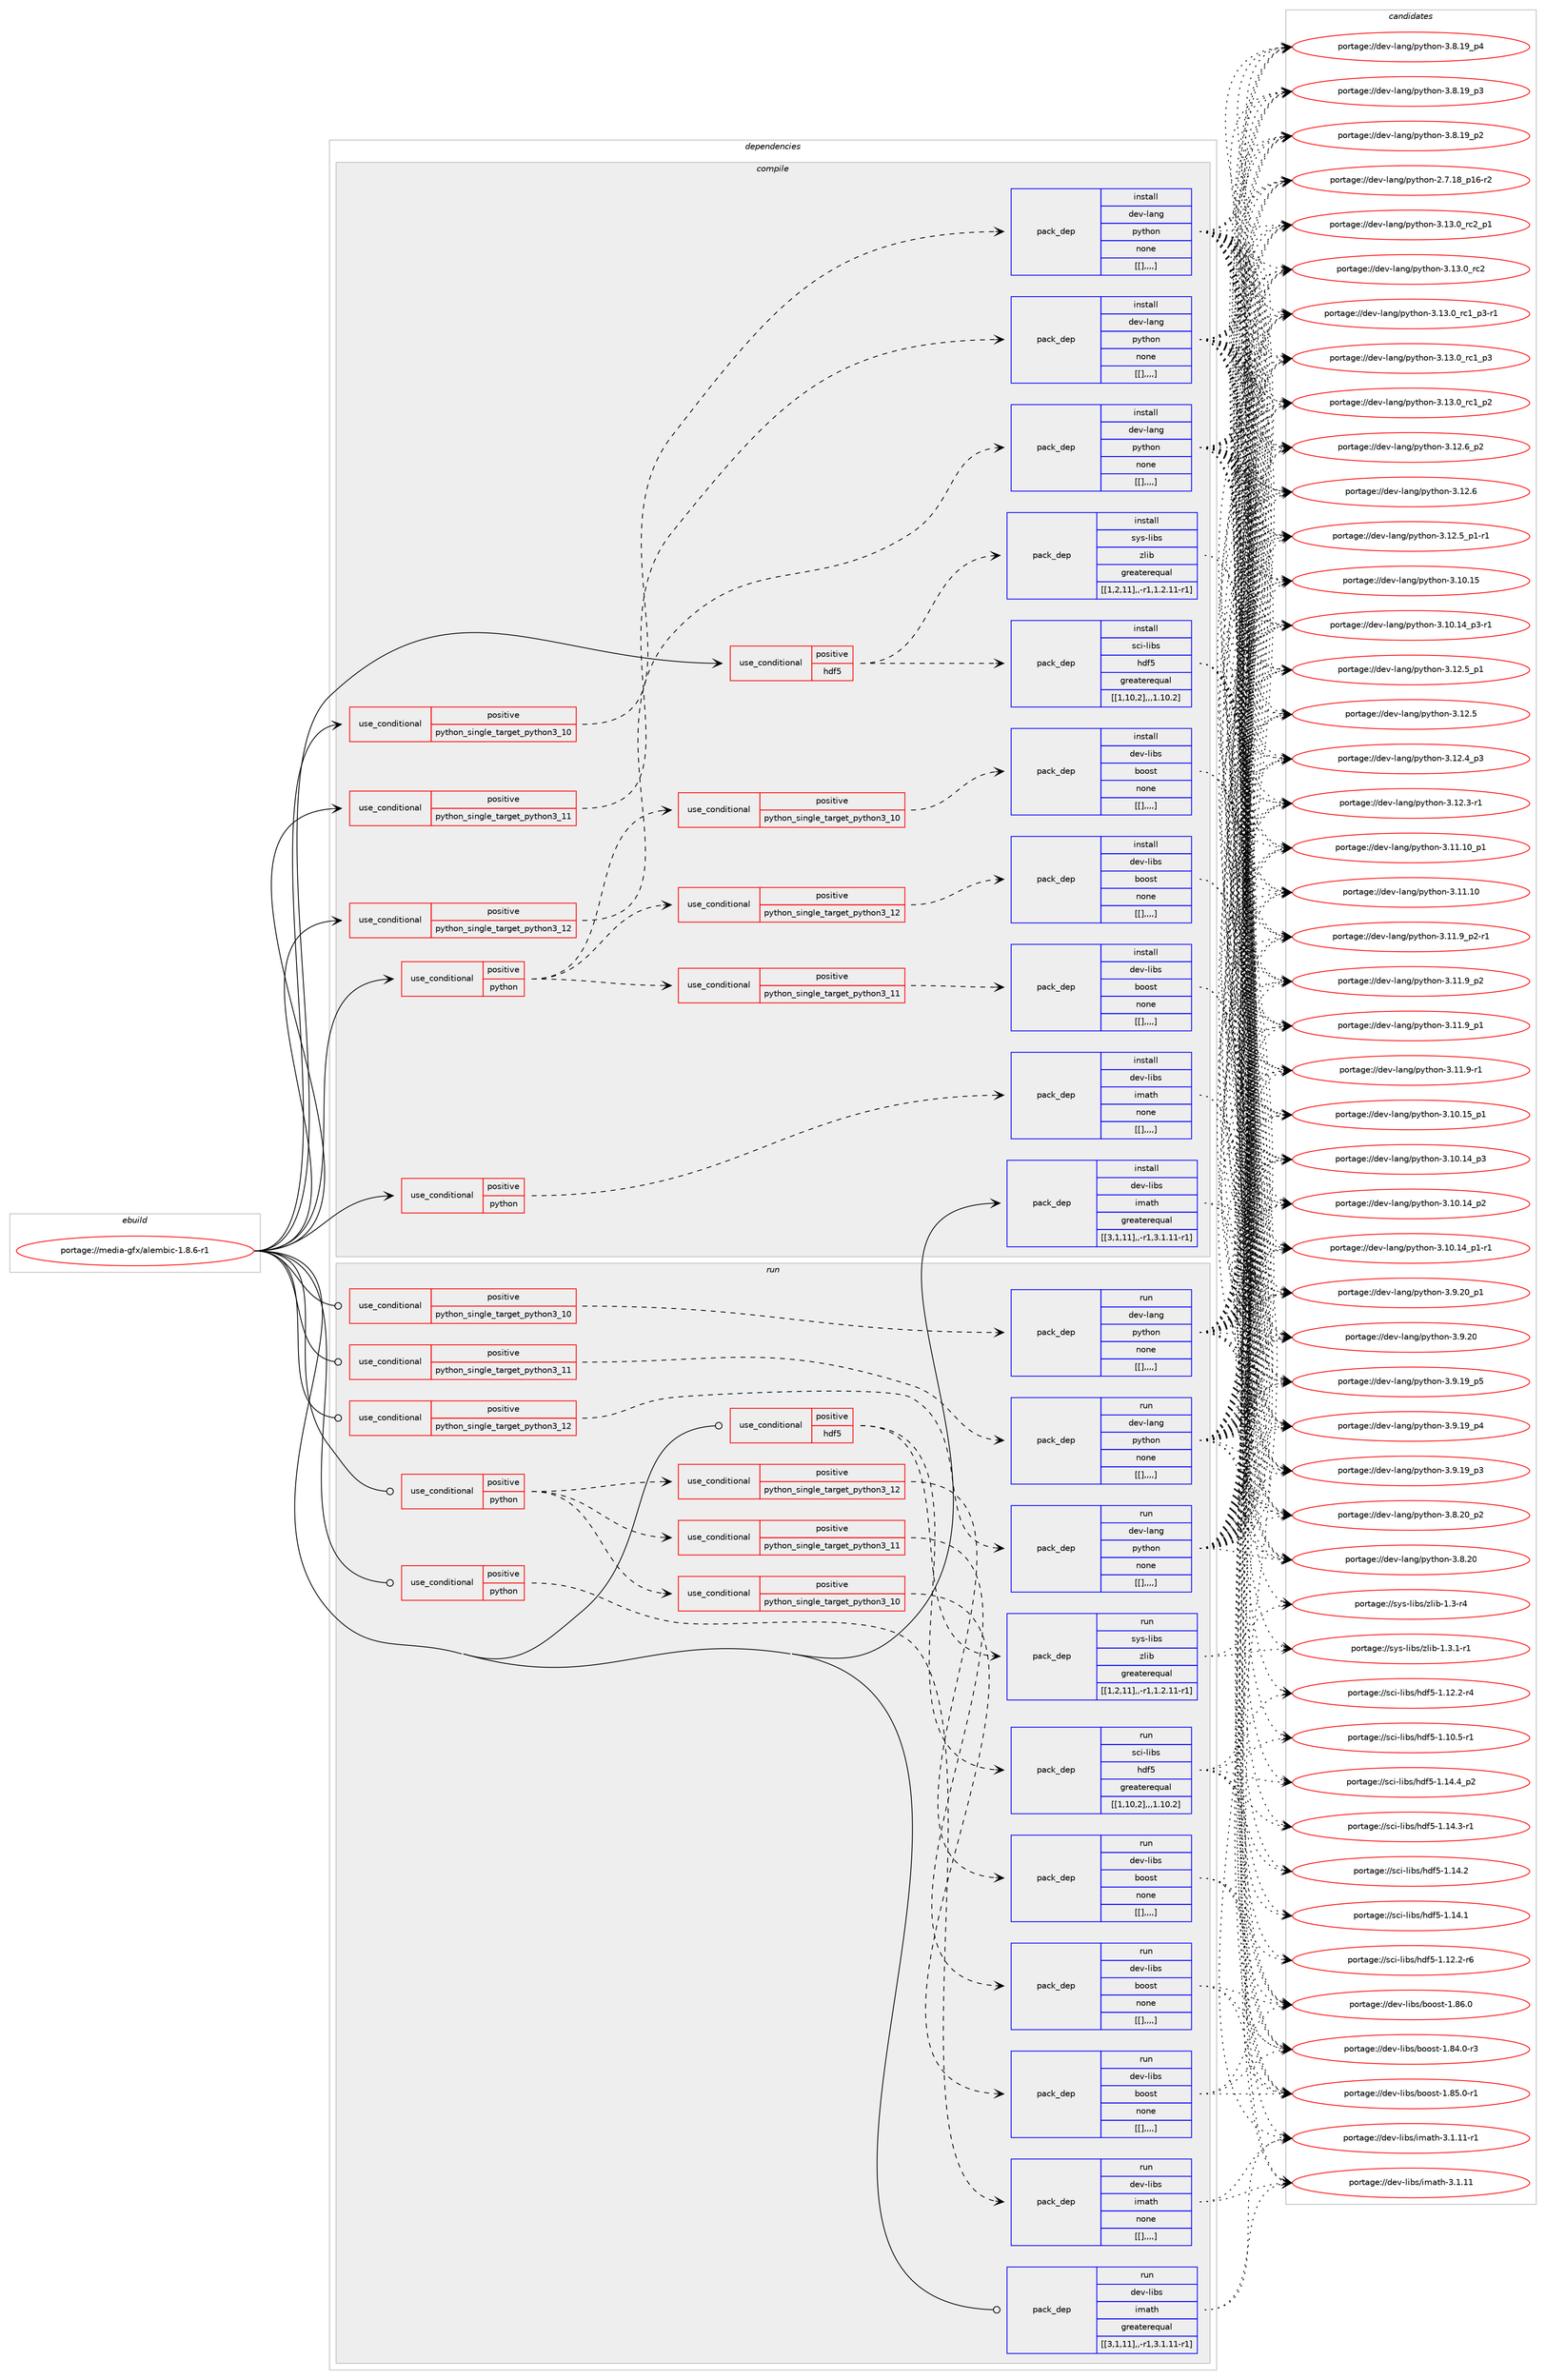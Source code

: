 digraph prolog {

# *************
# Graph options
# *************

newrank=true;
concentrate=true;
compound=true;
graph [rankdir=LR,fontname=Helvetica,fontsize=10,ranksep=1.5];#, ranksep=2.5, nodesep=0.2];
edge  [arrowhead=vee];
node  [fontname=Helvetica,fontsize=10];

# **********
# The ebuild
# **********

subgraph cluster_leftcol {
color=gray;
label=<<i>ebuild</i>>;
id [label="portage://media-gfx/alembic-1.8.6-r1", color=red, width=4, href="../media-gfx/alembic-1.8.6-r1.svg"];
}

# ****************
# The dependencies
# ****************

subgraph cluster_midcol {
color=gray;
label=<<i>dependencies</i>>;
subgraph cluster_compile {
fillcolor="#eeeeee";
style=filled;
label=<<i>compile</i>>;
subgraph cond74046 {
dependency291999 [label=<<TABLE BORDER="0" CELLBORDER="1" CELLSPACING="0" CELLPADDING="4"><TR><TD ROWSPAN="3" CELLPADDING="10">use_conditional</TD></TR><TR><TD>positive</TD></TR><TR><TD>hdf5</TD></TR></TABLE>>, shape=none, color=red];
subgraph pack215599 {
dependency292000 [label=<<TABLE BORDER="0" CELLBORDER="1" CELLSPACING="0" CELLPADDING="4" WIDTH="220"><TR><TD ROWSPAN="6" CELLPADDING="30">pack_dep</TD></TR><TR><TD WIDTH="110">install</TD></TR><TR><TD>sci-libs</TD></TR><TR><TD>hdf5</TD></TR><TR><TD>greaterequal</TD></TR><TR><TD>[[1,10,2],,,1.10.2]</TD></TR></TABLE>>, shape=none, color=blue];
}
dependency291999:e -> dependency292000:w [weight=20,style="dashed",arrowhead="vee"];
subgraph pack215600 {
dependency292001 [label=<<TABLE BORDER="0" CELLBORDER="1" CELLSPACING="0" CELLPADDING="4" WIDTH="220"><TR><TD ROWSPAN="6" CELLPADDING="30">pack_dep</TD></TR><TR><TD WIDTH="110">install</TD></TR><TR><TD>sys-libs</TD></TR><TR><TD>zlib</TD></TR><TR><TD>greaterequal</TD></TR><TR><TD>[[1,2,11],,-r1,1.2.11-r1]</TD></TR></TABLE>>, shape=none, color=blue];
}
dependency291999:e -> dependency292001:w [weight=20,style="dashed",arrowhead="vee"];
}
id:e -> dependency291999:w [weight=20,style="solid",arrowhead="vee"];
subgraph cond74047 {
dependency292002 [label=<<TABLE BORDER="0" CELLBORDER="1" CELLSPACING="0" CELLPADDING="4"><TR><TD ROWSPAN="3" CELLPADDING="10">use_conditional</TD></TR><TR><TD>positive</TD></TR><TR><TD>python</TD></TR></TABLE>>, shape=none, color=red];
subgraph cond74048 {
dependency292003 [label=<<TABLE BORDER="0" CELLBORDER="1" CELLSPACING="0" CELLPADDING="4"><TR><TD ROWSPAN="3" CELLPADDING="10">use_conditional</TD></TR><TR><TD>positive</TD></TR><TR><TD>python_single_target_python3_10</TD></TR></TABLE>>, shape=none, color=red];
subgraph pack215601 {
dependency292004 [label=<<TABLE BORDER="0" CELLBORDER="1" CELLSPACING="0" CELLPADDING="4" WIDTH="220"><TR><TD ROWSPAN="6" CELLPADDING="30">pack_dep</TD></TR><TR><TD WIDTH="110">install</TD></TR><TR><TD>dev-libs</TD></TR><TR><TD>boost</TD></TR><TR><TD>none</TD></TR><TR><TD>[[],,,,]</TD></TR></TABLE>>, shape=none, color=blue];
}
dependency292003:e -> dependency292004:w [weight=20,style="dashed",arrowhead="vee"];
}
dependency292002:e -> dependency292003:w [weight=20,style="dashed",arrowhead="vee"];
subgraph cond74049 {
dependency292005 [label=<<TABLE BORDER="0" CELLBORDER="1" CELLSPACING="0" CELLPADDING="4"><TR><TD ROWSPAN="3" CELLPADDING="10">use_conditional</TD></TR><TR><TD>positive</TD></TR><TR><TD>python_single_target_python3_11</TD></TR></TABLE>>, shape=none, color=red];
subgraph pack215602 {
dependency292006 [label=<<TABLE BORDER="0" CELLBORDER="1" CELLSPACING="0" CELLPADDING="4" WIDTH="220"><TR><TD ROWSPAN="6" CELLPADDING="30">pack_dep</TD></TR><TR><TD WIDTH="110">install</TD></TR><TR><TD>dev-libs</TD></TR><TR><TD>boost</TD></TR><TR><TD>none</TD></TR><TR><TD>[[],,,,]</TD></TR></TABLE>>, shape=none, color=blue];
}
dependency292005:e -> dependency292006:w [weight=20,style="dashed",arrowhead="vee"];
}
dependency292002:e -> dependency292005:w [weight=20,style="dashed",arrowhead="vee"];
subgraph cond74050 {
dependency292007 [label=<<TABLE BORDER="0" CELLBORDER="1" CELLSPACING="0" CELLPADDING="4"><TR><TD ROWSPAN="3" CELLPADDING="10">use_conditional</TD></TR><TR><TD>positive</TD></TR><TR><TD>python_single_target_python3_12</TD></TR></TABLE>>, shape=none, color=red];
subgraph pack215603 {
dependency292008 [label=<<TABLE BORDER="0" CELLBORDER="1" CELLSPACING="0" CELLPADDING="4" WIDTH="220"><TR><TD ROWSPAN="6" CELLPADDING="30">pack_dep</TD></TR><TR><TD WIDTH="110">install</TD></TR><TR><TD>dev-libs</TD></TR><TR><TD>boost</TD></TR><TR><TD>none</TD></TR><TR><TD>[[],,,,]</TD></TR></TABLE>>, shape=none, color=blue];
}
dependency292007:e -> dependency292008:w [weight=20,style="dashed",arrowhead="vee"];
}
dependency292002:e -> dependency292007:w [weight=20,style="dashed",arrowhead="vee"];
}
id:e -> dependency292002:w [weight=20,style="solid",arrowhead="vee"];
subgraph cond74051 {
dependency292009 [label=<<TABLE BORDER="0" CELLBORDER="1" CELLSPACING="0" CELLPADDING="4"><TR><TD ROWSPAN="3" CELLPADDING="10">use_conditional</TD></TR><TR><TD>positive</TD></TR><TR><TD>python</TD></TR></TABLE>>, shape=none, color=red];
subgraph pack215604 {
dependency292010 [label=<<TABLE BORDER="0" CELLBORDER="1" CELLSPACING="0" CELLPADDING="4" WIDTH="220"><TR><TD ROWSPAN="6" CELLPADDING="30">pack_dep</TD></TR><TR><TD WIDTH="110">install</TD></TR><TR><TD>dev-libs</TD></TR><TR><TD>imath</TD></TR><TR><TD>none</TD></TR><TR><TD>[[],,,,]</TD></TR></TABLE>>, shape=none, color=blue];
}
dependency292009:e -> dependency292010:w [weight=20,style="dashed",arrowhead="vee"];
}
id:e -> dependency292009:w [weight=20,style="solid",arrowhead="vee"];
subgraph cond74052 {
dependency292011 [label=<<TABLE BORDER="0" CELLBORDER="1" CELLSPACING="0" CELLPADDING="4"><TR><TD ROWSPAN="3" CELLPADDING="10">use_conditional</TD></TR><TR><TD>positive</TD></TR><TR><TD>python_single_target_python3_10</TD></TR></TABLE>>, shape=none, color=red];
subgraph pack215605 {
dependency292012 [label=<<TABLE BORDER="0" CELLBORDER="1" CELLSPACING="0" CELLPADDING="4" WIDTH="220"><TR><TD ROWSPAN="6" CELLPADDING="30">pack_dep</TD></TR><TR><TD WIDTH="110">install</TD></TR><TR><TD>dev-lang</TD></TR><TR><TD>python</TD></TR><TR><TD>none</TD></TR><TR><TD>[[],,,,]</TD></TR></TABLE>>, shape=none, color=blue];
}
dependency292011:e -> dependency292012:w [weight=20,style="dashed",arrowhead="vee"];
}
id:e -> dependency292011:w [weight=20,style="solid",arrowhead="vee"];
subgraph cond74053 {
dependency292013 [label=<<TABLE BORDER="0" CELLBORDER="1" CELLSPACING="0" CELLPADDING="4"><TR><TD ROWSPAN="3" CELLPADDING="10">use_conditional</TD></TR><TR><TD>positive</TD></TR><TR><TD>python_single_target_python3_11</TD></TR></TABLE>>, shape=none, color=red];
subgraph pack215606 {
dependency292014 [label=<<TABLE BORDER="0" CELLBORDER="1" CELLSPACING="0" CELLPADDING="4" WIDTH="220"><TR><TD ROWSPAN="6" CELLPADDING="30">pack_dep</TD></TR><TR><TD WIDTH="110">install</TD></TR><TR><TD>dev-lang</TD></TR><TR><TD>python</TD></TR><TR><TD>none</TD></TR><TR><TD>[[],,,,]</TD></TR></TABLE>>, shape=none, color=blue];
}
dependency292013:e -> dependency292014:w [weight=20,style="dashed",arrowhead="vee"];
}
id:e -> dependency292013:w [weight=20,style="solid",arrowhead="vee"];
subgraph cond74054 {
dependency292015 [label=<<TABLE BORDER="0" CELLBORDER="1" CELLSPACING="0" CELLPADDING="4"><TR><TD ROWSPAN="3" CELLPADDING="10">use_conditional</TD></TR><TR><TD>positive</TD></TR><TR><TD>python_single_target_python3_12</TD></TR></TABLE>>, shape=none, color=red];
subgraph pack215607 {
dependency292016 [label=<<TABLE BORDER="0" CELLBORDER="1" CELLSPACING="0" CELLPADDING="4" WIDTH="220"><TR><TD ROWSPAN="6" CELLPADDING="30">pack_dep</TD></TR><TR><TD WIDTH="110">install</TD></TR><TR><TD>dev-lang</TD></TR><TR><TD>python</TD></TR><TR><TD>none</TD></TR><TR><TD>[[],,,,]</TD></TR></TABLE>>, shape=none, color=blue];
}
dependency292015:e -> dependency292016:w [weight=20,style="dashed",arrowhead="vee"];
}
id:e -> dependency292015:w [weight=20,style="solid",arrowhead="vee"];
subgraph pack215608 {
dependency292017 [label=<<TABLE BORDER="0" CELLBORDER="1" CELLSPACING="0" CELLPADDING="4" WIDTH="220"><TR><TD ROWSPAN="6" CELLPADDING="30">pack_dep</TD></TR><TR><TD WIDTH="110">install</TD></TR><TR><TD>dev-libs</TD></TR><TR><TD>imath</TD></TR><TR><TD>greaterequal</TD></TR><TR><TD>[[3,1,11],,-r1,3.1.11-r1]</TD></TR></TABLE>>, shape=none, color=blue];
}
id:e -> dependency292017:w [weight=20,style="solid",arrowhead="vee"];
}
subgraph cluster_compileandrun {
fillcolor="#eeeeee";
style=filled;
label=<<i>compile and run</i>>;
}
subgraph cluster_run {
fillcolor="#eeeeee";
style=filled;
label=<<i>run</i>>;
subgraph cond74055 {
dependency292018 [label=<<TABLE BORDER="0" CELLBORDER="1" CELLSPACING="0" CELLPADDING="4"><TR><TD ROWSPAN="3" CELLPADDING="10">use_conditional</TD></TR><TR><TD>positive</TD></TR><TR><TD>hdf5</TD></TR></TABLE>>, shape=none, color=red];
subgraph pack215609 {
dependency292019 [label=<<TABLE BORDER="0" CELLBORDER="1" CELLSPACING="0" CELLPADDING="4" WIDTH="220"><TR><TD ROWSPAN="6" CELLPADDING="30">pack_dep</TD></TR><TR><TD WIDTH="110">run</TD></TR><TR><TD>sci-libs</TD></TR><TR><TD>hdf5</TD></TR><TR><TD>greaterequal</TD></TR><TR><TD>[[1,10,2],,,1.10.2]</TD></TR></TABLE>>, shape=none, color=blue];
}
dependency292018:e -> dependency292019:w [weight=20,style="dashed",arrowhead="vee"];
subgraph pack215610 {
dependency292020 [label=<<TABLE BORDER="0" CELLBORDER="1" CELLSPACING="0" CELLPADDING="4" WIDTH="220"><TR><TD ROWSPAN="6" CELLPADDING="30">pack_dep</TD></TR><TR><TD WIDTH="110">run</TD></TR><TR><TD>sys-libs</TD></TR><TR><TD>zlib</TD></TR><TR><TD>greaterequal</TD></TR><TR><TD>[[1,2,11],,-r1,1.2.11-r1]</TD></TR></TABLE>>, shape=none, color=blue];
}
dependency292018:e -> dependency292020:w [weight=20,style="dashed",arrowhead="vee"];
}
id:e -> dependency292018:w [weight=20,style="solid",arrowhead="odot"];
subgraph cond74056 {
dependency292021 [label=<<TABLE BORDER="0" CELLBORDER="1" CELLSPACING="0" CELLPADDING="4"><TR><TD ROWSPAN="3" CELLPADDING="10">use_conditional</TD></TR><TR><TD>positive</TD></TR><TR><TD>python</TD></TR></TABLE>>, shape=none, color=red];
subgraph cond74057 {
dependency292022 [label=<<TABLE BORDER="0" CELLBORDER="1" CELLSPACING="0" CELLPADDING="4"><TR><TD ROWSPAN="3" CELLPADDING="10">use_conditional</TD></TR><TR><TD>positive</TD></TR><TR><TD>python_single_target_python3_10</TD></TR></TABLE>>, shape=none, color=red];
subgraph pack215611 {
dependency292023 [label=<<TABLE BORDER="0" CELLBORDER="1" CELLSPACING="0" CELLPADDING="4" WIDTH="220"><TR><TD ROWSPAN="6" CELLPADDING="30">pack_dep</TD></TR><TR><TD WIDTH="110">run</TD></TR><TR><TD>dev-libs</TD></TR><TR><TD>boost</TD></TR><TR><TD>none</TD></TR><TR><TD>[[],,,,]</TD></TR></TABLE>>, shape=none, color=blue];
}
dependency292022:e -> dependency292023:w [weight=20,style="dashed",arrowhead="vee"];
}
dependency292021:e -> dependency292022:w [weight=20,style="dashed",arrowhead="vee"];
subgraph cond74058 {
dependency292024 [label=<<TABLE BORDER="0" CELLBORDER="1" CELLSPACING="0" CELLPADDING="4"><TR><TD ROWSPAN="3" CELLPADDING="10">use_conditional</TD></TR><TR><TD>positive</TD></TR><TR><TD>python_single_target_python3_11</TD></TR></TABLE>>, shape=none, color=red];
subgraph pack215612 {
dependency292025 [label=<<TABLE BORDER="0" CELLBORDER="1" CELLSPACING="0" CELLPADDING="4" WIDTH="220"><TR><TD ROWSPAN="6" CELLPADDING="30">pack_dep</TD></TR><TR><TD WIDTH="110">run</TD></TR><TR><TD>dev-libs</TD></TR><TR><TD>boost</TD></TR><TR><TD>none</TD></TR><TR><TD>[[],,,,]</TD></TR></TABLE>>, shape=none, color=blue];
}
dependency292024:e -> dependency292025:w [weight=20,style="dashed",arrowhead="vee"];
}
dependency292021:e -> dependency292024:w [weight=20,style="dashed",arrowhead="vee"];
subgraph cond74059 {
dependency292026 [label=<<TABLE BORDER="0" CELLBORDER="1" CELLSPACING="0" CELLPADDING="4"><TR><TD ROWSPAN="3" CELLPADDING="10">use_conditional</TD></TR><TR><TD>positive</TD></TR><TR><TD>python_single_target_python3_12</TD></TR></TABLE>>, shape=none, color=red];
subgraph pack215613 {
dependency292027 [label=<<TABLE BORDER="0" CELLBORDER="1" CELLSPACING="0" CELLPADDING="4" WIDTH="220"><TR><TD ROWSPAN="6" CELLPADDING="30">pack_dep</TD></TR><TR><TD WIDTH="110">run</TD></TR><TR><TD>dev-libs</TD></TR><TR><TD>boost</TD></TR><TR><TD>none</TD></TR><TR><TD>[[],,,,]</TD></TR></TABLE>>, shape=none, color=blue];
}
dependency292026:e -> dependency292027:w [weight=20,style="dashed",arrowhead="vee"];
}
dependency292021:e -> dependency292026:w [weight=20,style="dashed",arrowhead="vee"];
}
id:e -> dependency292021:w [weight=20,style="solid",arrowhead="odot"];
subgraph cond74060 {
dependency292028 [label=<<TABLE BORDER="0" CELLBORDER="1" CELLSPACING="0" CELLPADDING="4"><TR><TD ROWSPAN="3" CELLPADDING="10">use_conditional</TD></TR><TR><TD>positive</TD></TR><TR><TD>python</TD></TR></TABLE>>, shape=none, color=red];
subgraph pack215614 {
dependency292029 [label=<<TABLE BORDER="0" CELLBORDER="1" CELLSPACING="0" CELLPADDING="4" WIDTH="220"><TR><TD ROWSPAN="6" CELLPADDING="30">pack_dep</TD></TR><TR><TD WIDTH="110">run</TD></TR><TR><TD>dev-libs</TD></TR><TR><TD>imath</TD></TR><TR><TD>none</TD></TR><TR><TD>[[],,,,]</TD></TR></TABLE>>, shape=none, color=blue];
}
dependency292028:e -> dependency292029:w [weight=20,style="dashed",arrowhead="vee"];
}
id:e -> dependency292028:w [weight=20,style="solid",arrowhead="odot"];
subgraph cond74061 {
dependency292030 [label=<<TABLE BORDER="0" CELLBORDER="1" CELLSPACING="0" CELLPADDING="4"><TR><TD ROWSPAN="3" CELLPADDING="10">use_conditional</TD></TR><TR><TD>positive</TD></TR><TR><TD>python_single_target_python3_10</TD></TR></TABLE>>, shape=none, color=red];
subgraph pack215615 {
dependency292031 [label=<<TABLE BORDER="0" CELLBORDER="1" CELLSPACING="0" CELLPADDING="4" WIDTH="220"><TR><TD ROWSPAN="6" CELLPADDING="30">pack_dep</TD></TR><TR><TD WIDTH="110">run</TD></TR><TR><TD>dev-lang</TD></TR><TR><TD>python</TD></TR><TR><TD>none</TD></TR><TR><TD>[[],,,,]</TD></TR></TABLE>>, shape=none, color=blue];
}
dependency292030:e -> dependency292031:w [weight=20,style="dashed",arrowhead="vee"];
}
id:e -> dependency292030:w [weight=20,style="solid",arrowhead="odot"];
subgraph cond74062 {
dependency292032 [label=<<TABLE BORDER="0" CELLBORDER="1" CELLSPACING="0" CELLPADDING="4"><TR><TD ROWSPAN="3" CELLPADDING="10">use_conditional</TD></TR><TR><TD>positive</TD></TR><TR><TD>python_single_target_python3_11</TD></TR></TABLE>>, shape=none, color=red];
subgraph pack215616 {
dependency292033 [label=<<TABLE BORDER="0" CELLBORDER="1" CELLSPACING="0" CELLPADDING="4" WIDTH="220"><TR><TD ROWSPAN="6" CELLPADDING="30">pack_dep</TD></TR><TR><TD WIDTH="110">run</TD></TR><TR><TD>dev-lang</TD></TR><TR><TD>python</TD></TR><TR><TD>none</TD></TR><TR><TD>[[],,,,]</TD></TR></TABLE>>, shape=none, color=blue];
}
dependency292032:e -> dependency292033:w [weight=20,style="dashed",arrowhead="vee"];
}
id:e -> dependency292032:w [weight=20,style="solid",arrowhead="odot"];
subgraph cond74063 {
dependency292034 [label=<<TABLE BORDER="0" CELLBORDER="1" CELLSPACING="0" CELLPADDING="4"><TR><TD ROWSPAN="3" CELLPADDING="10">use_conditional</TD></TR><TR><TD>positive</TD></TR><TR><TD>python_single_target_python3_12</TD></TR></TABLE>>, shape=none, color=red];
subgraph pack215617 {
dependency292035 [label=<<TABLE BORDER="0" CELLBORDER="1" CELLSPACING="0" CELLPADDING="4" WIDTH="220"><TR><TD ROWSPAN="6" CELLPADDING="30">pack_dep</TD></TR><TR><TD WIDTH="110">run</TD></TR><TR><TD>dev-lang</TD></TR><TR><TD>python</TD></TR><TR><TD>none</TD></TR><TR><TD>[[],,,,]</TD></TR></TABLE>>, shape=none, color=blue];
}
dependency292034:e -> dependency292035:w [weight=20,style="dashed",arrowhead="vee"];
}
id:e -> dependency292034:w [weight=20,style="solid",arrowhead="odot"];
subgraph pack215618 {
dependency292036 [label=<<TABLE BORDER="0" CELLBORDER="1" CELLSPACING="0" CELLPADDING="4" WIDTH="220"><TR><TD ROWSPAN="6" CELLPADDING="30">pack_dep</TD></TR><TR><TD WIDTH="110">run</TD></TR><TR><TD>dev-libs</TD></TR><TR><TD>imath</TD></TR><TR><TD>greaterequal</TD></TR><TR><TD>[[3,1,11],,-r1,3.1.11-r1]</TD></TR></TABLE>>, shape=none, color=blue];
}
id:e -> dependency292036:w [weight=20,style="solid",arrowhead="odot"];
}
}

# **************
# The candidates
# **************

subgraph cluster_choices {
rank=same;
color=gray;
label=<<i>candidates</i>>;

subgraph choice215599 {
color=black;
nodesep=1;
choice1159910545108105981154710410010253454946495246529511250 [label="portage://sci-libs/hdf5-1.14.4_p2", color=red, width=4,href="../sci-libs/hdf5-1.14.4_p2.svg"];
choice1159910545108105981154710410010253454946495246514511449 [label="portage://sci-libs/hdf5-1.14.3-r1", color=red, width=4,href="../sci-libs/hdf5-1.14.3-r1.svg"];
choice115991054510810598115471041001025345494649524650 [label="portage://sci-libs/hdf5-1.14.2", color=red, width=4,href="../sci-libs/hdf5-1.14.2.svg"];
choice115991054510810598115471041001025345494649524649 [label="portage://sci-libs/hdf5-1.14.1", color=red, width=4,href="../sci-libs/hdf5-1.14.1.svg"];
choice1159910545108105981154710410010253454946495046504511454 [label="portage://sci-libs/hdf5-1.12.2-r6", color=red, width=4,href="../sci-libs/hdf5-1.12.2-r6.svg"];
choice1159910545108105981154710410010253454946495046504511452 [label="portage://sci-libs/hdf5-1.12.2-r4", color=red, width=4,href="../sci-libs/hdf5-1.12.2-r4.svg"];
choice1159910545108105981154710410010253454946494846534511449 [label="portage://sci-libs/hdf5-1.10.5-r1", color=red, width=4,href="../sci-libs/hdf5-1.10.5-r1.svg"];
dependency292000:e -> choice1159910545108105981154710410010253454946495246529511250:w [style=dotted,weight="100"];
dependency292000:e -> choice1159910545108105981154710410010253454946495246514511449:w [style=dotted,weight="100"];
dependency292000:e -> choice115991054510810598115471041001025345494649524650:w [style=dotted,weight="100"];
dependency292000:e -> choice115991054510810598115471041001025345494649524649:w [style=dotted,weight="100"];
dependency292000:e -> choice1159910545108105981154710410010253454946495046504511454:w [style=dotted,weight="100"];
dependency292000:e -> choice1159910545108105981154710410010253454946495046504511452:w [style=dotted,weight="100"];
dependency292000:e -> choice1159910545108105981154710410010253454946494846534511449:w [style=dotted,weight="100"];
}
subgraph choice215600 {
color=black;
nodesep=1;
choice115121115451081059811547122108105984549465146494511449 [label="portage://sys-libs/zlib-1.3.1-r1", color=red, width=4,href="../sys-libs/zlib-1.3.1-r1.svg"];
choice11512111545108105981154712210810598454946514511452 [label="portage://sys-libs/zlib-1.3-r4", color=red, width=4,href="../sys-libs/zlib-1.3-r4.svg"];
dependency292001:e -> choice115121115451081059811547122108105984549465146494511449:w [style=dotted,weight="100"];
dependency292001:e -> choice11512111545108105981154712210810598454946514511452:w [style=dotted,weight="100"];
}
subgraph choice215601 {
color=black;
nodesep=1;
choice1001011184510810598115479811111111511645494656544648 [label="portage://dev-libs/boost-1.86.0", color=red, width=4,href="../dev-libs/boost-1.86.0.svg"];
choice10010111845108105981154798111111115116454946565346484511449 [label="portage://dev-libs/boost-1.85.0-r1", color=red, width=4,href="../dev-libs/boost-1.85.0-r1.svg"];
choice10010111845108105981154798111111115116454946565246484511451 [label="portage://dev-libs/boost-1.84.0-r3", color=red, width=4,href="../dev-libs/boost-1.84.0-r3.svg"];
dependency292004:e -> choice1001011184510810598115479811111111511645494656544648:w [style=dotted,weight="100"];
dependency292004:e -> choice10010111845108105981154798111111115116454946565346484511449:w [style=dotted,weight="100"];
dependency292004:e -> choice10010111845108105981154798111111115116454946565246484511451:w [style=dotted,weight="100"];
}
subgraph choice215602 {
color=black;
nodesep=1;
choice1001011184510810598115479811111111511645494656544648 [label="portage://dev-libs/boost-1.86.0", color=red, width=4,href="../dev-libs/boost-1.86.0.svg"];
choice10010111845108105981154798111111115116454946565346484511449 [label="portage://dev-libs/boost-1.85.0-r1", color=red, width=4,href="../dev-libs/boost-1.85.0-r1.svg"];
choice10010111845108105981154798111111115116454946565246484511451 [label="portage://dev-libs/boost-1.84.0-r3", color=red, width=4,href="../dev-libs/boost-1.84.0-r3.svg"];
dependency292006:e -> choice1001011184510810598115479811111111511645494656544648:w [style=dotted,weight="100"];
dependency292006:e -> choice10010111845108105981154798111111115116454946565346484511449:w [style=dotted,weight="100"];
dependency292006:e -> choice10010111845108105981154798111111115116454946565246484511451:w [style=dotted,weight="100"];
}
subgraph choice215603 {
color=black;
nodesep=1;
choice1001011184510810598115479811111111511645494656544648 [label="portage://dev-libs/boost-1.86.0", color=red, width=4,href="../dev-libs/boost-1.86.0.svg"];
choice10010111845108105981154798111111115116454946565346484511449 [label="portage://dev-libs/boost-1.85.0-r1", color=red, width=4,href="../dev-libs/boost-1.85.0-r1.svg"];
choice10010111845108105981154798111111115116454946565246484511451 [label="portage://dev-libs/boost-1.84.0-r3", color=red, width=4,href="../dev-libs/boost-1.84.0-r3.svg"];
dependency292008:e -> choice1001011184510810598115479811111111511645494656544648:w [style=dotted,weight="100"];
dependency292008:e -> choice10010111845108105981154798111111115116454946565346484511449:w [style=dotted,weight="100"];
dependency292008:e -> choice10010111845108105981154798111111115116454946565246484511451:w [style=dotted,weight="100"];
}
subgraph choice215604 {
color=black;
nodesep=1;
choice10010111845108105981154710510997116104455146494649494511449 [label="portage://dev-libs/imath-3.1.11-r1", color=red, width=4,href="../dev-libs/imath-3.1.11-r1.svg"];
choice1001011184510810598115471051099711610445514649464949 [label="portage://dev-libs/imath-3.1.11", color=red, width=4,href="../dev-libs/imath-3.1.11.svg"];
dependency292010:e -> choice10010111845108105981154710510997116104455146494649494511449:w [style=dotted,weight="100"];
dependency292010:e -> choice1001011184510810598115471051099711610445514649464949:w [style=dotted,weight="100"];
}
subgraph choice215605 {
color=black;
nodesep=1;
choice100101118451089711010347112121116104111110455146495146489511499509511249 [label="portage://dev-lang/python-3.13.0_rc2_p1", color=red, width=4,href="../dev-lang/python-3.13.0_rc2_p1.svg"];
choice10010111845108971101034711212111610411111045514649514648951149950 [label="portage://dev-lang/python-3.13.0_rc2", color=red, width=4,href="../dev-lang/python-3.13.0_rc2.svg"];
choice1001011184510897110103471121211161041111104551464951464895114994995112514511449 [label="portage://dev-lang/python-3.13.0_rc1_p3-r1", color=red, width=4,href="../dev-lang/python-3.13.0_rc1_p3-r1.svg"];
choice100101118451089711010347112121116104111110455146495146489511499499511251 [label="portage://dev-lang/python-3.13.0_rc1_p3", color=red, width=4,href="../dev-lang/python-3.13.0_rc1_p3.svg"];
choice100101118451089711010347112121116104111110455146495146489511499499511250 [label="portage://dev-lang/python-3.13.0_rc1_p2", color=red, width=4,href="../dev-lang/python-3.13.0_rc1_p2.svg"];
choice100101118451089711010347112121116104111110455146495046549511250 [label="portage://dev-lang/python-3.12.6_p2", color=red, width=4,href="../dev-lang/python-3.12.6_p2.svg"];
choice10010111845108971101034711212111610411111045514649504654 [label="portage://dev-lang/python-3.12.6", color=red, width=4,href="../dev-lang/python-3.12.6.svg"];
choice1001011184510897110103471121211161041111104551464950465395112494511449 [label="portage://dev-lang/python-3.12.5_p1-r1", color=red, width=4,href="../dev-lang/python-3.12.5_p1-r1.svg"];
choice100101118451089711010347112121116104111110455146495046539511249 [label="portage://dev-lang/python-3.12.5_p1", color=red, width=4,href="../dev-lang/python-3.12.5_p1.svg"];
choice10010111845108971101034711212111610411111045514649504653 [label="portage://dev-lang/python-3.12.5", color=red, width=4,href="../dev-lang/python-3.12.5.svg"];
choice100101118451089711010347112121116104111110455146495046529511251 [label="portage://dev-lang/python-3.12.4_p3", color=red, width=4,href="../dev-lang/python-3.12.4_p3.svg"];
choice100101118451089711010347112121116104111110455146495046514511449 [label="portage://dev-lang/python-3.12.3-r1", color=red, width=4,href="../dev-lang/python-3.12.3-r1.svg"];
choice10010111845108971101034711212111610411111045514649494649489511249 [label="portage://dev-lang/python-3.11.10_p1", color=red, width=4,href="../dev-lang/python-3.11.10_p1.svg"];
choice1001011184510897110103471121211161041111104551464949464948 [label="portage://dev-lang/python-3.11.10", color=red, width=4,href="../dev-lang/python-3.11.10.svg"];
choice1001011184510897110103471121211161041111104551464949465795112504511449 [label="portage://dev-lang/python-3.11.9_p2-r1", color=red, width=4,href="../dev-lang/python-3.11.9_p2-r1.svg"];
choice100101118451089711010347112121116104111110455146494946579511250 [label="portage://dev-lang/python-3.11.9_p2", color=red, width=4,href="../dev-lang/python-3.11.9_p2.svg"];
choice100101118451089711010347112121116104111110455146494946579511249 [label="portage://dev-lang/python-3.11.9_p1", color=red, width=4,href="../dev-lang/python-3.11.9_p1.svg"];
choice100101118451089711010347112121116104111110455146494946574511449 [label="portage://dev-lang/python-3.11.9-r1", color=red, width=4,href="../dev-lang/python-3.11.9-r1.svg"];
choice10010111845108971101034711212111610411111045514649484649539511249 [label="portage://dev-lang/python-3.10.15_p1", color=red, width=4,href="../dev-lang/python-3.10.15_p1.svg"];
choice1001011184510897110103471121211161041111104551464948464953 [label="portage://dev-lang/python-3.10.15", color=red, width=4,href="../dev-lang/python-3.10.15.svg"];
choice100101118451089711010347112121116104111110455146494846495295112514511449 [label="portage://dev-lang/python-3.10.14_p3-r1", color=red, width=4,href="../dev-lang/python-3.10.14_p3-r1.svg"];
choice10010111845108971101034711212111610411111045514649484649529511251 [label="portage://dev-lang/python-3.10.14_p3", color=red, width=4,href="../dev-lang/python-3.10.14_p3.svg"];
choice10010111845108971101034711212111610411111045514649484649529511250 [label="portage://dev-lang/python-3.10.14_p2", color=red, width=4,href="../dev-lang/python-3.10.14_p2.svg"];
choice100101118451089711010347112121116104111110455146494846495295112494511449 [label="portage://dev-lang/python-3.10.14_p1-r1", color=red, width=4,href="../dev-lang/python-3.10.14_p1-r1.svg"];
choice100101118451089711010347112121116104111110455146574650489511249 [label="portage://dev-lang/python-3.9.20_p1", color=red, width=4,href="../dev-lang/python-3.9.20_p1.svg"];
choice10010111845108971101034711212111610411111045514657465048 [label="portage://dev-lang/python-3.9.20", color=red, width=4,href="../dev-lang/python-3.9.20.svg"];
choice100101118451089711010347112121116104111110455146574649579511253 [label="portage://dev-lang/python-3.9.19_p5", color=red, width=4,href="../dev-lang/python-3.9.19_p5.svg"];
choice100101118451089711010347112121116104111110455146574649579511252 [label="portage://dev-lang/python-3.9.19_p4", color=red, width=4,href="../dev-lang/python-3.9.19_p4.svg"];
choice100101118451089711010347112121116104111110455146574649579511251 [label="portage://dev-lang/python-3.9.19_p3", color=red, width=4,href="../dev-lang/python-3.9.19_p3.svg"];
choice100101118451089711010347112121116104111110455146564650489511250 [label="portage://dev-lang/python-3.8.20_p2", color=red, width=4,href="../dev-lang/python-3.8.20_p2.svg"];
choice10010111845108971101034711212111610411111045514656465048 [label="portage://dev-lang/python-3.8.20", color=red, width=4,href="../dev-lang/python-3.8.20.svg"];
choice100101118451089711010347112121116104111110455146564649579511252 [label="portage://dev-lang/python-3.8.19_p4", color=red, width=4,href="../dev-lang/python-3.8.19_p4.svg"];
choice100101118451089711010347112121116104111110455146564649579511251 [label="portage://dev-lang/python-3.8.19_p3", color=red, width=4,href="../dev-lang/python-3.8.19_p3.svg"];
choice100101118451089711010347112121116104111110455146564649579511250 [label="portage://dev-lang/python-3.8.19_p2", color=red, width=4,href="../dev-lang/python-3.8.19_p2.svg"];
choice100101118451089711010347112121116104111110455046554649569511249544511450 [label="portage://dev-lang/python-2.7.18_p16-r2", color=red, width=4,href="../dev-lang/python-2.7.18_p16-r2.svg"];
dependency292012:e -> choice100101118451089711010347112121116104111110455146495146489511499509511249:w [style=dotted,weight="100"];
dependency292012:e -> choice10010111845108971101034711212111610411111045514649514648951149950:w [style=dotted,weight="100"];
dependency292012:e -> choice1001011184510897110103471121211161041111104551464951464895114994995112514511449:w [style=dotted,weight="100"];
dependency292012:e -> choice100101118451089711010347112121116104111110455146495146489511499499511251:w [style=dotted,weight="100"];
dependency292012:e -> choice100101118451089711010347112121116104111110455146495146489511499499511250:w [style=dotted,weight="100"];
dependency292012:e -> choice100101118451089711010347112121116104111110455146495046549511250:w [style=dotted,weight="100"];
dependency292012:e -> choice10010111845108971101034711212111610411111045514649504654:w [style=dotted,weight="100"];
dependency292012:e -> choice1001011184510897110103471121211161041111104551464950465395112494511449:w [style=dotted,weight="100"];
dependency292012:e -> choice100101118451089711010347112121116104111110455146495046539511249:w [style=dotted,weight="100"];
dependency292012:e -> choice10010111845108971101034711212111610411111045514649504653:w [style=dotted,weight="100"];
dependency292012:e -> choice100101118451089711010347112121116104111110455146495046529511251:w [style=dotted,weight="100"];
dependency292012:e -> choice100101118451089711010347112121116104111110455146495046514511449:w [style=dotted,weight="100"];
dependency292012:e -> choice10010111845108971101034711212111610411111045514649494649489511249:w [style=dotted,weight="100"];
dependency292012:e -> choice1001011184510897110103471121211161041111104551464949464948:w [style=dotted,weight="100"];
dependency292012:e -> choice1001011184510897110103471121211161041111104551464949465795112504511449:w [style=dotted,weight="100"];
dependency292012:e -> choice100101118451089711010347112121116104111110455146494946579511250:w [style=dotted,weight="100"];
dependency292012:e -> choice100101118451089711010347112121116104111110455146494946579511249:w [style=dotted,weight="100"];
dependency292012:e -> choice100101118451089711010347112121116104111110455146494946574511449:w [style=dotted,weight="100"];
dependency292012:e -> choice10010111845108971101034711212111610411111045514649484649539511249:w [style=dotted,weight="100"];
dependency292012:e -> choice1001011184510897110103471121211161041111104551464948464953:w [style=dotted,weight="100"];
dependency292012:e -> choice100101118451089711010347112121116104111110455146494846495295112514511449:w [style=dotted,weight="100"];
dependency292012:e -> choice10010111845108971101034711212111610411111045514649484649529511251:w [style=dotted,weight="100"];
dependency292012:e -> choice10010111845108971101034711212111610411111045514649484649529511250:w [style=dotted,weight="100"];
dependency292012:e -> choice100101118451089711010347112121116104111110455146494846495295112494511449:w [style=dotted,weight="100"];
dependency292012:e -> choice100101118451089711010347112121116104111110455146574650489511249:w [style=dotted,weight="100"];
dependency292012:e -> choice10010111845108971101034711212111610411111045514657465048:w [style=dotted,weight="100"];
dependency292012:e -> choice100101118451089711010347112121116104111110455146574649579511253:w [style=dotted,weight="100"];
dependency292012:e -> choice100101118451089711010347112121116104111110455146574649579511252:w [style=dotted,weight="100"];
dependency292012:e -> choice100101118451089711010347112121116104111110455146574649579511251:w [style=dotted,weight="100"];
dependency292012:e -> choice100101118451089711010347112121116104111110455146564650489511250:w [style=dotted,weight="100"];
dependency292012:e -> choice10010111845108971101034711212111610411111045514656465048:w [style=dotted,weight="100"];
dependency292012:e -> choice100101118451089711010347112121116104111110455146564649579511252:w [style=dotted,weight="100"];
dependency292012:e -> choice100101118451089711010347112121116104111110455146564649579511251:w [style=dotted,weight="100"];
dependency292012:e -> choice100101118451089711010347112121116104111110455146564649579511250:w [style=dotted,weight="100"];
dependency292012:e -> choice100101118451089711010347112121116104111110455046554649569511249544511450:w [style=dotted,weight="100"];
}
subgraph choice215606 {
color=black;
nodesep=1;
choice100101118451089711010347112121116104111110455146495146489511499509511249 [label="portage://dev-lang/python-3.13.0_rc2_p1", color=red, width=4,href="../dev-lang/python-3.13.0_rc2_p1.svg"];
choice10010111845108971101034711212111610411111045514649514648951149950 [label="portage://dev-lang/python-3.13.0_rc2", color=red, width=4,href="../dev-lang/python-3.13.0_rc2.svg"];
choice1001011184510897110103471121211161041111104551464951464895114994995112514511449 [label="portage://dev-lang/python-3.13.0_rc1_p3-r1", color=red, width=4,href="../dev-lang/python-3.13.0_rc1_p3-r1.svg"];
choice100101118451089711010347112121116104111110455146495146489511499499511251 [label="portage://dev-lang/python-3.13.0_rc1_p3", color=red, width=4,href="../dev-lang/python-3.13.0_rc1_p3.svg"];
choice100101118451089711010347112121116104111110455146495146489511499499511250 [label="portage://dev-lang/python-3.13.0_rc1_p2", color=red, width=4,href="../dev-lang/python-3.13.0_rc1_p2.svg"];
choice100101118451089711010347112121116104111110455146495046549511250 [label="portage://dev-lang/python-3.12.6_p2", color=red, width=4,href="../dev-lang/python-3.12.6_p2.svg"];
choice10010111845108971101034711212111610411111045514649504654 [label="portage://dev-lang/python-3.12.6", color=red, width=4,href="../dev-lang/python-3.12.6.svg"];
choice1001011184510897110103471121211161041111104551464950465395112494511449 [label="portage://dev-lang/python-3.12.5_p1-r1", color=red, width=4,href="../dev-lang/python-3.12.5_p1-r1.svg"];
choice100101118451089711010347112121116104111110455146495046539511249 [label="portage://dev-lang/python-3.12.5_p1", color=red, width=4,href="../dev-lang/python-3.12.5_p1.svg"];
choice10010111845108971101034711212111610411111045514649504653 [label="portage://dev-lang/python-3.12.5", color=red, width=4,href="../dev-lang/python-3.12.5.svg"];
choice100101118451089711010347112121116104111110455146495046529511251 [label="portage://dev-lang/python-3.12.4_p3", color=red, width=4,href="../dev-lang/python-3.12.4_p3.svg"];
choice100101118451089711010347112121116104111110455146495046514511449 [label="portage://dev-lang/python-3.12.3-r1", color=red, width=4,href="../dev-lang/python-3.12.3-r1.svg"];
choice10010111845108971101034711212111610411111045514649494649489511249 [label="portage://dev-lang/python-3.11.10_p1", color=red, width=4,href="../dev-lang/python-3.11.10_p1.svg"];
choice1001011184510897110103471121211161041111104551464949464948 [label="portage://dev-lang/python-3.11.10", color=red, width=4,href="../dev-lang/python-3.11.10.svg"];
choice1001011184510897110103471121211161041111104551464949465795112504511449 [label="portage://dev-lang/python-3.11.9_p2-r1", color=red, width=4,href="../dev-lang/python-3.11.9_p2-r1.svg"];
choice100101118451089711010347112121116104111110455146494946579511250 [label="portage://dev-lang/python-3.11.9_p2", color=red, width=4,href="../dev-lang/python-3.11.9_p2.svg"];
choice100101118451089711010347112121116104111110455146494946579511249 [label="portage://dev-lang/python-3.11.9_p1", color=red, width=4,href="../dev-lang/python-3.11.9_p1.svg"];
choice100101118451089711010347112121116104111110455146494946574511449 [label="portage://dev-lang/python-3.11.9-r1", color=red, width=4,href="../dev-lang/python-3.11.9-r1.svg"];
choice10010111845108971101034711212111610411111045514649484649539511249 [label="portage://dev-lang/python-3.10.15_p1", color=red, width=4,href="../dev-lang/python-3.10.15_p1.svg"];
choice1001011184510897110103471121211161041111104551464948464953 [label="portage://dev-lang/python-3.10.15", color=red, width=4,href="../dev-lang/python-3.10.15.svg"];
choice100101118451089711010347112121116104111110455146494846495295112514511449 [label="portage://dev-lang/python-3.10.14_p3-r1", color=red, width=4,href="../dev-lang/python-3.10.14_p3-r1.svg"];
choice10010111845108971101034711212111610411111045514649484649529511251 [label="portage://dev-lang/python-3.10.14_p3", color=red, width=4,href="../dev-lang/python-3.10.14_p3.svg"];
choice10010111845108971101034711212111610411111045514649484649529511250 [label="portage://dev-lang/python-3.10.14_p2", color=red, width=4,href="../dev-lang/python-3.10.14_p2.svg"];
choice100101118451089711010347112121116104111110455146494846495295112494511449 [label="portage://dev-lang/python-3.10.14_p1-r1", color=red, width=4,href="../dev-lang/python-3.10.14_p1-r1.svg"];
choice100101118451089711010347112121116104111110455146574650489511249 [label="portage://dev-lang/python-3.9.20_p1", color=red, width=4,href="../dev-lang/python-3.9.20_p1.svg"];
choice10010111845108971101034711212111610411111045514657465048 [label="portage://dev-lang/python-3.9.20", color=red, width=4,href="../dev-lang/python-3.9.20.svg"];
choice100101118451089711010347112121116104111110455146574649579511253 [label="portage://dev-lang/python-3.9.19_p5", color=red, width=4,href="../dev-lang/python-3.9.19_p5.svg"];
choice100101118451089711010347112121116104111110455146574649579511252 [label="portage://dev-lang/python-3.9.19_p4", color=red, width=4,href="../dev-lang/python-3.9.19_p4.svg"];
choice100101118451089711010347112121116104111110455146574649579511251 [label="portage://dev-lang/python-3.9.19_p3", color=red, width=4,href="../dev-lang/python-3.9.19_p3.svg"];
choice100101118451089711010347112121116104111110455146564650489511250 [label="portage://dev-lang/python-3.8.20_p2", color=red, width=4,href="../dev-lang/python-3.8.20_p2.svg"];
choice10010111845108971101034711212111610411111045514656465048 [label="portage://dev-lang/python-3.8.20", color=red, width=4,href="../dev-lang/python-3.8.20.svg"];
choice100101118451089711010347112121116104111110455146564649579511252 [label="portage://dev-lang/python-3.8.19_p4", color=red, width=4,href="../dev-lang/python-3.8.19_p4.svg"];
choice100101118451089711010347112121116104111110455146564649579511251 [label="portage://dev-lang/python-3.8.19_p3", color=red, width=4,href="../dev-lang/python-3.8.19_p3.svg"];
choice100101118451089711010347112121116104111110455146564649579511250 [label="portage://dev-lang/python-3.8.19_p2", color=red, width=4,href="../dev-lang/python-3.8.19_p2.svg"];
choice100101118451089711010347112121116104111110455046554649569511249544511450 [label="portage://dev-lang/python-2.7.18_p16-r2", color=red, width=4,href="../dev-lang/python-2.7.18_p16-r2.svg"];
dependency292014:e -> choice100101118451089711010347112121116104111110455146495146489511499509511249:w [style=dotted,weight="100"];
dependency292014:e -> choice10010111845108971101034711212111610411111045514649514648951149950:w [style=dotted,weight="100"];
dependency292014:e -> choice1001011184510897110103471121211161041111104551464951464895114994995112514511449:w [style=dotted,weight="100"];
dependency292014:e -> choice100101118451089711010347112121116104111110455146495146489511499499511251:w [style=dotted,weight="100"];
dependency292014:e -> choice100101118451089711010347112121116104111110455146495146489511499499511250:w [style=dotted,weight="100"];
dependency292014:e -> choice100101118451089711010347112121116104111110455146495046549511250:w [style=dotted,weight="100"];
dependency292014:e -> choice10010111845108971101034711212111610411111045514649504654:w [style=dotted,weight="100"];
dependency292014:e -> choice1001011184510897110103471121211161041111104551464950465395112494511449:w [style=dotted,weight="100"];
dependency292014:e -> choice100101118451089711010347112121116104111110455146495046539511249:w [style=dotted,weight="100"];
dependency292014:e -> choice10010111845108971101034711212111610411111045514649504653:w [style=dotted,weight="100"];
dependency292014:e -> choice100101118451089711010347112121116104111110455146495046529511251:w [style=dotted,weight="100"];
dependency292014:e -> choice100101118451089711010347112121116104111110455146495046514511449:w [style=dotted,weight="100"];
dependency292014:e -> choice10010111845108971101034711212111610411111045514649494649489511249:w [style=dotted,weight="100"];
dependency292014:e -> choice1001011184510897110103471121211161041111104551464949464948:w [style=dotted,weight="100"];
dependency292014:e -> choice1001011184510897110103471121211161041111104551464949465795112504511449:w [style=dotted,weight="100"];
dependency292014:e -> choice100101118451089711010347112121116104111110455146494946579511250:w [style=dotted,weight="100"];
dependency292014:e -> choice100101118451089711010347112121116104111110455146494946579511249:w [style=dotted,weight="100"];
dependency292014:e -> choice100101118451089711010347112121116104111110455146494946574511449:w [style=dotted,weight="100"];
dependency292014:e -> choice10010111845108971101034711212111610411111045514649484649539511249:w [style=dotted,weight="100"];
dependency292014:e -> choice1001011184510897110103471121211161041111104551464948464953:w [style=dotted,weight="100"];
dependency292014:e -> choice100101118451089711010347112121116104111110455146494846495295112514511449:w [style=dotted,weight="100"];
dependency292014:e -> choice10010111845108971101034711212111610411111045514649484649529511251:w [style=dotted,weight="100"];
dependency292014:e -> choice10010111845108971101034711212111610411111045514649484649529511250:w [style=dotted,weight="100"];
dependency292014:e -> choice100101118451089711010347112121116104111110455146494846495295112494511449:w [style=dotted,weight="100"];
dependency292014:e -> choice100101118451089711010347112121116104111110455146574650489511249:w [style=dotted,weight="100"];
dependency292014:e -> choice10010111845108971101034711212111610411111045514657465048:w [style=dotted,weight="100"];
dependency292014:e -> choice100101118451089711010347112121116104111110455146574649579511253:w [style=dotted,weight="100"];
dependency292014:e -> choice100101118451089711010347112121116104111110455146574649579511252:w [style=dotted,weight="100"];
dependency292014:e -> choice100101118451089711010347112121116104111110455146574649579511251:w [style=dotted,weight="100"];
dependency292014:e -> choice100101118451089711010347112121116104111110455146564650489511250:w [style=dotted,weight="100"];
dependency292014:e -> choice10010111845108971101034711212111610411111045514656465048:w [style=dotted,weight="100"];
dependency292014:e -> choice100101118451089711010347112121116104111110455146564649579511252:w [style=dotted,weight="100"];
dependency292014:e -> choice100101118451089711010347112121116104111110455146564649579511251:w [style=dotted,weight="100"];
dependency292014:e -> choice100101118451089711010347112121116104111110455146564649579511250:w [style=dotted,weight="100"];
dependency292014:e -> choice100101118451089711010347112121116104111110455046554649569511249544511450:w [style=dotted,weight="100"];
}
subgraph choice215607 {
color=black;
nodesep=1;
choice100101118451089711010347112121116104111110455146495146489511499509511249 [label="portage://dev-lang/python-3.13.0_rc2_p1", color=red, width=4,href="../dev-lang/python-3.13.0_rc2_p1.svg"];
choice10010111845108971101034711212111610411111045514649514648951149950 [label="portage://dev-lang/python-3.13.0_rc2", color=red, width=4,href="../dev-lang/python-3.13.0_rc2.svg"];
choice1001011184510897110103471121211161041111104551464951464895114994995112514511449 [label="portage://dev-lang/python-3.13.0_rc1_p3-r1", color=red, width=4,href="../dev-lang/python-3.13.0_rc1_p3-r1.svg"];
choice100101118451089711010347112121116104111110455146495146489511499499511251 [label="portage://dev-lang/python-3.13.0_rc1_p3", color=red, width=4,href="../dev-lang/python-3.13.0_rc1_p3.svg"];
choice100101118451089711010347112121116104111110455146495146489511499499511250 [label="portage://dev-lang/python-3.13.0_rc1_p2", color=red, width=4,href="../dev-lang/python-3.13.0_rc1_p2.svg"];
choice100101118451089711010347112121116104111110455146495046549511250 [label="portage://dev-lang/python-3.12.6_p2", color=red, width=4,href="../dev-lang/python-3.12.6_p2.svg"];
choice10010111845108971101034711212111610411111045514649504654 [label="portage://dev-lang/python-3.12.6", color=red, width=4,href="../dev-lang/python-3.12.6.svg"];
choice1001011184510897110103471121211161041111104551464950465395112494511449 [label="portage://dev-lang/python-3.12.5_p1-r1", color=red, width=4,href="../dev-lang/python-3.12.5_p1-r1.svg"];
choice100101118451089711010347112121116104111110455146495046539511249 [label="portage://dev-lang/python-3.12.5_p1", color=red, width=4,href="../dev-lang/python-3.12.5_p1.svg"];
choice10010111845108971101034711212111610411111045514649504653 [label="portage://dev-lang/python-3.12.5", color=red, width=4,href="../dev-lang/python-3.12.5.svg"];
choice100101118451089711010347112121116104111110455146495046529511251 [label="portage://dev-lang/python-3.12.4_p3", color=red, width=4,href="../dev-lang/python-3.12.4_p3.svg"];
choice100101118451089711010347112121116104111110455146495046514511449 [label="portage://dev-lang/python-3.12.3-r1", color=red, width=4,href="../dev-lang/python-3.12.3-r1.svg"];
choice10010111845108971101034711212111610411111045514649494649489511249 [label="portage://dev-lang/python-3.11.10_p1", color=red, width=4,href="../dev-lang/python-3.11.10_p1.svg"];
choice1001011184510897110103471121211161041111104551464949464948 [label="portage://dev-lang/python-3.11.10", color=red, width=4,href="../dev-lang/python-3.11.10.svg"];
choice1001011184510897110103471121211161041111104551464949465795112504511449 [label="portage://dev-lang/python-3.11.9_p2-r1", color=red, width=4,href="../dev-lang/python-3.11.9_p2-r1.svg"];
choice100101118451089711010347112121116104111110455146494946579511250 [label="portage://dev-lang/python-3.11.9_p2", color=red, width=4,href="../dev-lang/python-3.11.9_p2.svg"];
choice100101118451089711010347112121116104111110455146494946579511249 [label="portage://dev-lang/python-3.11.9_p1", color=red, width=4,href="../dev-lang/python-3.11.9_p1.svg"];
choice100101118451089711010347112121116104111110455146494946574511449 [label="portage://dev-lang/python-3.11.9-r1", color=red, width=4,href="../dev-lang/python-3.11.9-r1.svg"];
choice10010111845108971101034711212111610411111045514649484649539511249 [label="portage://dev-lang/python-3.10.15_p1", color=red, width=4,href="../dev-lang/python-3.10.15_p1.svg"];
choice1001011184510897110103471121211161041111104551464948464953 [label="portage://dev-lang/python-3.10.15", color=red, width=4,href="../dev-lang/python-3.10.15.svg"];
choice100101118451089711010347112121116104111110455146494846495295112514511449 [label="portage://dev-lang/python-3.10.14_p3-r1", color=red, width=4,href="../dev-lang/python-3.10.14_p3-r1.svg"];
choice10010111845108971101034711212111610411111045514649484649529511251 [label="portage://dev-lang/python-3.10.14_p3", color=red, width=4,href="../dev-lang/python-3.10.14_p3.svg"];
choice10010111845108971101034711212111610411111045514649484649529511250 [label="portage://dev-lang/python-3.10.14_p2", color=red, width=4,href="../dev-lang/python-3.10.14_p2.svg"];
choice100101118451089711010347112121116104111110455146494846495295112494511449 [label="portage://dev-lang/python-3.10.14_p1-r1", color=red, width=4,href="../dev-lang/python-3.10.14_p1-r1.svg"];
choice100101118451089711010347112121116104111110455146574650489511249 [label="portage://dev-lang/python-3.9.20_p1", color=red, width=4,href="../dev-lang/python-3.9.20_p1.svg"];
choice10010111845108971101034711212111610411111045514657465048 [label="portage://dev-lang/python-3.9.20", color=red, width=4,href="../dev-lang/python-3.9.20.svg"];
choice100101118451089711010347112121116104111110455146574649579511253 [label="portage://dev-lang/python-3.9.19_p5", color=red, width=4,href="../dev-lang/python-3.9.19_p5.svg"];
choice100101118451089711010347112121116104111110455146574649579511252 [label="portage://dev-lang/python-3.9.19_p4", color=red, width=4,href="../dev-lang/python-3.9.19_p4.svg"];
choice100101118451089711010347112121116104111110455146574649579511251 [label="portage://dev-lang/python-3.9.19_p3", color=red, width=4,href="../dev-lang/python-3.9.19_p3.svg"];
choice100101118451089711010347112121116104111110455146564650489511250 [label="portage://dev-lang/python-3.8.20_p2", color=red, width=4,href="../dev-lang/python-3.8.20_p2.svg"];
choice10010111845108971101034711212111610411111045514656465048 [label="portage://dev-lang/python-3.8.20", color=red, width=4,href="../dev-lang/python-3.8.20.svg"];
choice100101118451089711010347112121116104111110455146564649579511252 [label="portage://dev-lang/python-3.8.19_p4", color=red, width=4,href="../dev-lang/python-3.8.19_p4.svg"];
choice100101118451089711010347112121116104111110455146564649579511251 [label="portage://dev-lang/python-3.8.19_p3", color=red, width=4,href="../dev-lang/python-3.8.19_p3.svg"];
choice100101118451089711010347112121116104111110455146564649579511250 [label="portage://dev-lang/python-3.8.19_p2", color=red, width=4,href="../dev-lang/python-3.8.19_p2.svg"];
choice100101118451089711010347112121116104111110455046554649569511249544511450 [label="portage://dev-lang/python-2.7.18_p16-r2", color=red, width=4,href="../dev-lang/python-2.7.18_p16-r2.svg"];
dependency292016:e -> choice100101118451089711010347112121116104111110455146495146489511499509511249:w [style=dotted,weight="100"];
dependency292016:e -> choice10010111845108971101034711212111610411111045514649514648951149950:w [style=dotted,weight="100"];
dependency292016:e -> choice1001011184510897110103471121211161041111104551464951464895114994995112514511449:w [style=dotted,weight="100"];
dependency292016:e -> choice100101118451089711010347112121116104111110455146495146489511499499511251:w [style=dotted,weight="100"];
dependency292016:e -> choice100101118451089711010347112121116104111110455146495146489511499499511250:w [style=dotted,weight="100"];
dependency292016:e -> choice100101118451089711010347112121116104111110455146495046549511250:w [style=dotted,weight="100"];
dependency292016:e -> choice10010111845108971101034711212111610411111045514649504654:w [style=dotted,weight="100"];
dependency292016:e -> choice1001011184510897110103471121211161041111104551464950465395112494511449:w [style=dotted,weight="100"];
dependency292016:e -> choice100101118451089711010347112121116104111110455146495046539511249:w [style=dotted,weight="100"];
dependency292016:e -> choice10010111845108971101034711212111610411111045514649504653:w [style=dotted,weight="100"];
dependency292016:e -> choice100101118451089711010347112121116104111110455146495046529511251:w [style=dotted,weight="100"];
dependency292016:e -> choice100101118451089711010347112121116104111110455146495046514511449:w [style=dotted,weight="100"];
dependency292016:e -> choice10010111845108971101034711212111610411111045514649494649489511249:w [style=dotted,weight="100"];
dependency292016:e -> choice1001011184510897110103471121211161041111104551464949464948:w [style=dotted,weight="100"];
dependency292016:e -> choice1001011184510897110103471121211161041111104551464949465795112504511449:w [style=dotted,weight="100"];
dependency292016:e -> choice100101118451089711010347112121116104111110455146494946579511250:w [style=dotted,weight="100"];
dependency292016:e -> choice100101118451089711010347112121116104111110455146494946579511249:w [style=dotted,weight="100"];
dependency292016:e -> choice100101118451089711010347112121116104111110455146494946574511449:w [style=dotted,weight="100"];
dependency292016:e -> choice10010111845108971101034711212111610411111045514649484649539511249:w [style=dotted,weight="100"];
dependency292016:e -> choice1001011184510897110103471121211161041111104551464948464953:w [style=dotted,weight="100"];
dependency292016:e -> choice100101118451089711010347112121116104111110455146494846495295112514511449:w [style=dotted,weight="100"];
dependency292016:e -> choice10010111845108971101034711212111610411111045514649484649529511251:w [style=dotted,weight="100"];
dependency292016:e -> choice10010111845108971101034711212111610411111045514649484649529511250:w [style=dotted,weight="100"];
dependency292016:e -> choice100101118451089711010347112121116104111110455146494846495295112494511449:w [style=dotted,weight="100"];
dependency292016:e -> choice100101118451089711010347112121116104111110455146574650489511249:w [style=dotted,weight="100"];
dependency292016:e -> choice10010111845108971101034711212111610411111045514657465048:w [style=dotted,weight="100"];
dependency292016:e -> choice100101118451089711010347112121116104111110455146574649579511253:w [style=dotted,weight="100"];
dependency292016:e -> choice100101118451089711010347112121116104111110455146574649579511252:w [style=dotted,weight="100"];
dependency292016:e -> choice100101118451089711010347112121116104111110455146574649579511251:w [style=dotted,weight="100"];
dependency292016:e -> choice100101118451089711010347112121116104111110455146564650489511250:w [style=dotted,weight="100"];
dependency292016:e -> choice10010111845108971101034711212111610411111045514656465048:w [style=dotted,weight="100"];
dependency292016:e -> choice100101118451089711010347112121116104111110455146564649579511252:w [style=dotted,weight="100"];
dependency292016:e -> choice100101118451089711010347112121116104111110455146564649579511251:w [style=dotted,weight="100"];
dependency292016:e -> choice100101118451089711010347112121116104111110455146564649579511250:w [style=dotted,weight="100"];
dependency292016:e -> choice100101118451089711010347112121116104111110455046554649569511249544511450:w [style=dotted,weight="100"];
}
subgraph choice215608 {
color=black;
nodesep=1;
choice10010111845108105981154710510997116104455146494649494511449 [label="portage://dev-libs/imath-3.1.11-r1", color=red, width=4,href="../dev-libs/imath-3.1.11-r1.svg"];
choice1001011184510810598115471051099711610445514649464949 [label="portage://dev-libs/imath-3.1.11", color=red, width=4,href="../dev-libs/imath-3.1.11.svg"];
dependency292017:e -> choice10010111845108105981154710510997116104455146494649494511449:w [style=dotted,weight="100"];
dependency292017:e -> choice1001011184510810598115471051099711610445514649464949:w [style=dotted,weight="100"];
}
subgraph choice215609 {
color=black;
nodesep=1;
choice1159910545108105981154710410010253454946495246529511250 [label="portage://sci-libs/hdf5-1.14.4_p2", color=red, width=4,href="../sci-libs/hdf5-1.14.4_p2.svg"];
choice1159910545108105981154710410010253454946495246514511449 [label="portage://sci-libs/hdf5-1.14.3-r1", color=red, width=4,href="../sci-libs/hdf5-1.14.3-r1.svg"];
choice115991054510810598115471041001025345494649524650 [label="portage://sci-libs/hdf5-1.14.2", color=red, width=4,href="../sci-libs/hdf5-1.14.2.svg"];
choice115991054510810598115471041001025345494649524649 [label="portage://sci-libs/hdf5-1.14.1", color=red, width=4,href="../sci-libs/hdf5-1.14.1.svg"];
choice1159910545108105981154710410010253454946495046504511454 [label="portage://sci-libs/hdf5-1.12.2-r6", color=red, width=4,href="../sci-libs/hdf5-1.12.2-r6.svg"];
choice1159910545108105981154710410010253454946495046504511452 [label="portage://sci-libs/hdf5-1.12.2-r4", color=red, width=4,href="../sci-libs/hdf5-1.12.2-r4.svg"];
choice1159910545108105981154710410010253454946494846534511449 [label="portage://sci-libs/hdf5-1.10.5-r1", color=red, width=4,href="../sci-libs/hdf5-1.10.5-r1.svg"];
dependency292019:e -> choice1159910545108105981154710410010253454946495246529511250:w [style=dotted,weight="100"];
dependency292019:e -> choice1159910545108105981154710410010253454946495246514511449:w [style=dotted,weight="100"];
dependency292019:e -> choice115991054510810598115471041001025345494649524650:w [style=dotted,weight="100"];
dependency292019:e -> choice115991054510810598115471041001025345494649524649:w [style=dotted,weight="100"];
dependency292019:e -> choice1159910545108105981154710410010253454946495046504511454:w [style=dotted,weight="100"];
dependency292019:e -> choice1159910545108105981154710410010253454946495046504511452:w [style=dotted,weight="100"];
dependency292019:e -> choice1159910545108105981154710410010253454946494846534511449:w [style=dotted,weight="100"];
}
subgraph choice215610 {
color=black;
nodesep=1;
choice115121115451081059811547122108105984549465146494511449 [label="portage://sys-libs/zlib-1.3.1-r1", color=red, width=4,href="../sys-libs/zlib-1.3.1-r1.svg"];
choice11512111545108105981154712210810598454946514511452 [label="portage://sys-libs/zlib-1.3-r4", color=red, width=4,href="../sys-libs/zlib-1.3-r4.svg"];
dependency292020:e -> choice115121115451081059811547122108105984549465146494511449:w [style=dotted,weight="100"];
dependency292020:e -> choice11512111545108105981154712210810598454946514511452:w [style=dotted,weight="100"];
}
subgraph choice215611 {
color=black;
nodesep=1;
choice1001011184510810598115479811111111511645494656544648 [label="portage://dev-libs/boost-1.86.0", color=red, width=4,href="../dev-libs/boost-1.86.0.svg"];
choice10010111845108105981154798111111115116454946565346484511449 [label="portage://dev-libs/boost-1.85.0-r1", color=red, width=4,href="../dev-libs/boost-1.85.0-r1.svg"];
choice10010111845108105981154798111111115116454946565246484511451 [label="portage://dev-libs/boost-1.84.0-r3", color=red, width=4,href="../dev-libs/boost-1.84.0-r3.svg"];
dependency292023:e -> choice1001011184510810598115479811111111511645494656544648:w [style=dotted,weight="100"];
dependency292023:e -> choice10010111845108105981154798111111115116454946565346484511449:w [style=dotted,weight="100"];
dependency292023:e -> choice10010111845108105981154798111111115116454946565246484511451:w [style=dotted,weight="100"];
}
subgraph choice215612 {
color=black;
nodesep=1;
choice1001011184510810598115479811111111511645494656544648 [label="portage://dev-libs/boost-1.86.0", color=red, width=4,href="../dev-libs/boost-1.86.0.svg"];
choice10010111845108105981154798111111115116454946565346484511449 [label="portage://dev-libs/boost-1.85.0-r1", color=red, width=4,href="../dev-libs/boost-1.85.0-r1.svg"];
choice10010111845108105981154798111111115116454946565246484511451 [label="portage://dev-libs/boost-1.84.0-r3", color=red, width=4,href="../dev-libs/boost-1.84.0-r3.svg"];
dependency292025:e -> choice1001011184510810598115479811111111511645494656544648:w [style=dotted,weight="100"];
dependency292025:e -> choice10010111845108105981154798111111115116454946565346484511449:w [style=dotted,weight="100"];
dependency292025:e -> choice10010111845108105981154798111111115116454946565246484511451:w [style=dotted,weight="100"];
}
subgraph choice215613 {
color=black;
nodesep=1;
choice1001011184510810598115479811111111511645494656544648 [label="portage://dev-libs/boost-1.86.0", color=red, width=4,href="../dev-libs/boost-1.86.0.svg"];
choice10010111845108105981154798111111115116454946565346484511449 [label="portage://dev-libs/boost-1.85.0-r1", color=red, width=4,href="../dev-libs/boost-1.85.0-r1.svg"];
choice10010111845108105981154798111111115116454946565246484511451 [label="portage://dev-libs/boost-1.84.0-r3", color=red, width=4,href="../dev-libs/boost-1.84.0-r3.svg"];
dependency292027:e -> choice1001011184510810598115479811111111511645494656544648:w [style=dotted,weight="100"];
dependency292027:e -> choice10010111845108105981154798111111115116454946565346484511449:w [style=dotted,weight="100"];
dependency292027:e -> choice10010111845108105981154798111111115116454946565246484511451:w [style=dotted,weight="100"];
}
subgraph choice215614 {
color=black;
nodesep=1;
choice10010111845108105981154710510997116104455146494649494511449 [label="portage://dev-libs/imath-3.1.11-r1", color=red, width=4,href="../dev-libs/imath-3.1.11-r1.svg"];
choice1001011184510810598115471051099711610445514649464949 [label="portage://dev-libs/imath-3.1.11", color=red, width=4,href="../dev-libs/imath-3.1.11.svg"];
dependency292029:e -> choice10010111845108105981154710510997116104455146494649494511449:w [style=dotted,weight="100"];
dependency292029:e -> choice1001011184510810598115471051099711610445514649464949:w [style=dotted,weight="100"];
}
subgraph choice215615 {
color=black;
nodesep=1;
choice100101118451089711010347112121116104111110455146495146489511499509511249 [label="portage://dev-lang/python-3.13.0_rc2_p1", color=red, width=4,href="../dev-lang/python-3.13.0_rc2_p1.svg"];
choice10010111845108971101034711212111610411111045514649514648951149950 [label="portage://dev-lang/python-3.13.0_rc2", color=red, width=4,href="../dev-lang/python-3.13.0_rc2.svg"];
choice1001011184510897110103471121211161041111104551464951464895114994995112514511449 [label="portage://dev-lang/python-3.13.0_rc1_p3-r1", color=red, width=4,href="../dev-lang/python-3.13.0_rc1_p3-r1.svg"];
choice100101118451089711010347112121116104111110455146495146489511499499511251 [label="portage://dev-lang/python-3.13.0_rc1_p3", color=red, width=4,href="../dev-lang/python-3.13.0_rc1_p3.svg"];
choice100101118451089711010347112121116104111110455146495146489511499499511250 [label="portage://dev-lang/python-3.13.0_rc1_p2", color=red, width=4,href="../dev-lang/python-3.13.0_rc1_p2.svg"];
choice100101118451089711010347112121116104111110455146495046549511250 [label="portage://dev-lang/python-3.12.6_p2", color=red, width=4,href="../dev-lang/python-3.12.6_p2.svg"];
choice10010111845108971101034711212111610411111045514649504654 [label="portage://dev-lang/python-3.12.6", color=red, width=4,href="../dev-lang/python-3.12.6.svg"];
choice1001011184510897110103471121211161041111104551464950465395112494511449 [label="portage://dev-lang/python-3.12.5_p1-r1", color=red, width=4,href="../dev-lang/python-3.12.5_p1-r1.svg"];
choice100101118451089711010347112121116104111110455146495046539511249 [label="portage://dev-lang/python-3.12.5_p1", color=red, width=4,href="../dev-lang/python-3.12.5_p1.svg"];
choice10010111845108971101034711212111610411111045514649504653 [label="portage://dev-lang/python-3.12.5", color=red, width=4,href="../dev-lang/python-3.12.5.svg"];
choice100101118451089711010347112121116104111110455146495046529511251 [label="portage://dev-lang/python-3.12.4_p3", color=red, width=4,href="../dev-lang/python-3.12.4_p3.svg"];
choice100101118451089711010347112121116104111110455146495046514511449 [label="portage://dev-lang/python-3.12.3-r1", color=red, width=4,href="../dev-lang/python-3.12.3-r1.svg"];
choice10010111845108971101034711212111610411111045514649494649489511249 [label="portage://dev-lang/python-3.11.10_p1", color=red, width=4,href="../dev-lang/python-3.11.10_p1.svg"];
choice1001011184510897110103471121211161041111104551464949464948 [label="portage://dev-lang/python-3.11.10", color=red, width=4,href="../dev-lang/python-3.11.10.svg"];
choice1001011184510897110103471121211161041111104551464949465795112504511449 [label="portage://dev-lang/python-3.11.9_p2-r1", color=red, width=4,href="../dev-lang/python-3.11.9_p2-r1.svg"];
choice100101118451089711010347112121116104111110455146494946579511250 [label="portage://dev-lang/python-3.11.9_p2", color=red, width=4,href="../dev-lang/python-3.11.9_p2.svg"];
choice100101118451089711010347112121116104111110455146494946579511249 [label="portage://dev-lang/python-3.11.9_p1", color=red, width=4,href="../dev-lang/python-3.11.9_p1.svg"];
choice100101118451089711010347112121116104111110455146494946574511449 [label="portage://dev-lang/python-3.11.9-r1", color=red, width=4,href="../dev-lang/python-3.11.9-r1.svg"];
choice10010111845108971101034711212111610411111045514649484649539511249 [label="portage://dev-lang/python-3.10.15_p1", color=red, width=4,href="../dev-lang/python-3.10.15_p1.svg"];
choice1001011184510897110103471121211161041111104551464948464953 [label="portage://dev-lang/python-3.10.15", color=red, width=4,href="../dev-lang/python-3.10.15.svg"];
choice100101118451089711010347112121116104111110455146494846495295112514511449 [label="portage://dev-lang/python-3.10.14_p3-r1", color=red, width=4,href="../dev-lang/python-3.10.14_p3-r1.svg"];
choice10010111845108971101034711212111610411111045514649484649529511251 [label="portage://dev-lang/python-3.10.14_p3", color=red, width=4,href="../dev-lang/python-3.10.14_p3.svg"];
choice10010111845108971101034711212111610411111045514649484649529511250 [label="portage://dev-lang/python-3.10.14_p2", color=red, width=4,href="../dev-lang/python-3.10.14_p2.svg"];
choice100101118451089711010347112121116104111110455146494846495295112494511449 [label="portage://dev-lang/python-3.10.14_p1-r1", color=red, width=4,href="../dev-lang/python-3.10.14_p1-r1.svg"];
choice100101118451089711010347112121116104111110455146574650489511249 [label="portage://dev-lang/python-3.9.20_p1", color=red, width=4,href="../dev-lang/python-3.9.20_p1.svg"];
choice10010111845108971101034711212111610411111045514657465048 [label="portage://dev-lang/python-3.9.20", color=red, width=4,href="../dev-lang/python-3.9.20.svg"];
choice100101118451089711010347112121116104111110455146574649579511253 [label="portage://dev-lang/python-3.9.19_p5", color=red, width=4,href="../dev-lang/python-3.9.19_p5.svg"];
choice100101118451089711010347112121116104111110455146574649579511252 [label="portage://dev-lang/python-3.9.19_p4", color=red, width=4,href="../dev-lang/python-3.9.19_p4.svg"];
choice100101118451089711010347112121116104111110455146574649579511251 [label="portage://dev-lang/python-3.9.19_p3", color=red, width=4,href="../dev-lang/python-3.9.19_p3.svg"];
choice100101118451089711010347112121116104111110455146564650489511250 [label="portage://dev-lang/python-3.8.20_p2", color=red, width=4,href="../dev-lang/python-3.8.20_p2.svg"];
choice10010111845108971101034711212111610411111045514656465048 [label="portage://dev-lang/python-3.8.20", color=red, width=4,href="../dev-lang/python-3.8.20.svg"];
choice100101118451089711010347112121116104111110455146564649579511252 [label="portage://dev-lang/python-3.8.19_p4", color=red, width=4,href="../dev-lang/python-3.8.19_p4.svg"];
choice100101118451089711010347112121116104111110455146564649579511251 [label="portage://dev-lang/python-3.8.19_p3", color=red, width=4,href="../dev-lang/python-3.8.19_p3.svg"];
choice100101118451089711010347112121116104111110455146564649579511250 [label="portage://dev-lang/python-3.8.19_p2", color=red, width=4,href="../dev-lang/python-3.8.19_p2.svg"];
choice100101118451089711010347112121116104111110455046554649569511249544511450 [label="portage://dev-lang/python-2.7.18_p16-r2", color=red, width=4,href="../dev-lang/python-2.7.18_p16-r2.svg"];
dependency292031:e -> choice100101118451089711010347112121116104111110455146495146489511499509511249:w [style=dotted,weight="100"];
dependency292031:e -> choice10010111845108971101034711212111610411111045514649514648951149950:w [style=dotted,weight="100"];
dependency292031:e -> choice1001011184510897110103471121211161041111104551464951464895114994995112514511449:w [style=dotted,weight="100"];
dependency292031:e -> choice100101118451089711010347112121116104111110455146495146489511499499511251:w [style=dotted,weight="100"];
dependency292031:e -> choice100101118451089711010347112121116104111110455146495146489511499499511250:w [style=dotted,weight="100"];
dependency292031:e -> choice100101118451089711010347112121116104111110455146495046549511250:w [style=dotted,weight="100"];
dependency292031:e -> choice10010111845108971101034711212111610411111045514649504654:w [style=dotted,weight="100"];
dependency292031:e -> choice1001011184510897110103471121211161041111104551464950465395112494511449:w [style=dotted,weight="100"];
dependency292031:e -> choice100101118451089711010347112121116104111110455146495046539511249:w [style=dotted,weight="100"];
dependency292031:e -> choice10010111845108971101034711212111610411111045514649504653:w [style=dotted,weight="100"];
dependency292031:e -> choice100101118451089711010347112121116104111110455146495046529511251:w [style=dotted,weight="100"];
dependency292031:e -> choice100101118451089711010347112121116104111110455146495046514511449:w [style=dotted,weight="100"];
dependency292031:e -> choice10010111845108971101034711212111610411111045514649494649489511249:w [style=dotted,weight="100"];
dependency292031:e -> choice1001011184510897110103471121211161041111104551464949464948:w [style=dotted,weight="100"];
dependency292031:e -> choice1001011184510897110103471121211161041111104551464949465795112504511449:w [style=dotted,weight="100"];
dependency292031:e -> choice100101118451089711010347112121116104111110455146494946579511250:w [style=dotted,weight="100"];
dependency292031:e -> choice100101118451089711010347112121116104111110455146494946579511249:w [style=dotted,weight="100"];
dependency292031:e -> choice100101118451089711010347112121116104111110455146494946574511449:w [style=dotted,weight="100"];
dependency292031:e -> choice10010111845108971101034711212111610411111045514649484649539511249:w [style=dotted,weight="100"];
dependency292031:e -> choice1001011184510897110103471121211161041111104551464948464953:w [style=dotted,weight="100"];
dependency292031:e -> choice100101118451089711010347112121116104111110455146494846495295112514511449:w [style=dotted,weight="100"];
dependency292031:e -> choice10010111845108971101034711212111610411111045514649484649529511251:w [style=dotted,weight="100"];
dependency292031:e -> choice10010111845108971101034711212111610411111045514649484649529511250:w [style=dotted,weight="100"];
dependency292031:e -> choice100101118451089711010347112121116104111110455146494846495295112494511449:w [style=dotted,weight="100"];
dependency292031:e -> choice100101118451089711010347112121116104111110455146574650489511249:w [style=dotted,weight="100"];
dependency292031:e -> choice10010111845108971101034711212111610411111045514657465048:w [style=dotted,weight="100"];
dependency292031:e -> choice100101118451089711010347112121116104111110455146574649579511253:w [style=dotted,weight="100"];
dependency292031:e -> choice100101118451089711010347112121116104111110455146574649579511252:w [style=dotted,weight="100"];
dependency292031:e -> choice100101118451089711010347112121116104111110455146574649579511251:w [style=dotted,weight="100"];
dependency292031:e -> choice100101118451089711010347112121116104111110455146564650489511250:w [style=dotted,weight="100"];
dependency292031:e -> choice10010111845108971101034711212111610411111045514656465048:w [style=dotted,weight="100"];
dependency292031:e -> choice100101118451089711010347112121116104111110455146564649579511252:w [style=dotted,weight="100"];
dependency292031:e -> choice100101118451089711010347112121116104111110455146564649579511251:w [style=dotted,weight="100"];
dependency292031:e -> choice100101118451089711010347112121116104111110455146564649579511250:w [style=dotted,weight="100"];
dependency292031:e -> choice100101118451089711010347112121116104111110455046554649569511249544511450:w [style=dotted,weight="100"];
}
subgraph choice215616 {
color=black;
nodesep=1;
choice100101118451089711010347112121116104111110455146495146489511499509511249 [label="portage://dev-lang/python-3.13.0_rc2_p1", color=red, width=4,href="../dev-lang/python-3.13.0_rc2_p1.svg"];
choice10010111845108971101034711212111610411111045514649514648951149950 [label="portage://dev-lang/python-3.13.0_rc2", color=red, width=4,href="../dev-lang/python-3.13.0_rc2.svg"];
choice1001011184510897110103471121211161041111104551464951464895114994995112514511449 [label="portage://dev-lang/python-3.13.0_rc1_p3-r1", color=red, width=4,href="../dev-lang/python-3.13.0_rc1_p3-r1.svg"];
choice100101118451089711010347112121116104111110455146495146489511499499511251 [label="portage://dev-lang/python-3.13.0_rc1_p3", color=red, width=4,href="../dev-lang/python-3.13.0_rc1_p3.svg"];
choice100101118451089711010347112121116104111110455146495146489511499499511250 [label="portage://dev-lang/python-3.13.0_rc1_p2", color=red, width=4,href="../dev-lang/python-3.13.0_rc1_p2.svg"];
choice100101118451089711010347112121116104111110455146495046549511250 [label="portage://dev-lang/python-3.12.6_p2", color=red, width=4,href="../dev-lang/python-3.12.6_p2.svg"];
choice10010111845108971101034711212111610411111045514649504654 [label="portage://dev-lang/python-3.12.6", color=red, width=4,href="../dev-lang/python-3.12.6.svg"];
choice1001011184510897110103471121211161041111104551464950465395112494511449 [label="portage://dev-lang/python-3.12.5_p1-r1", color=red, width=4,href="../dev-lang/python-3.12.5_p1-r1.svg"];
choice100101118451089711010347112121116104111110455146495046539511249 [label="portage://dev-lang/python-3.12.5_p1", color=red, width=4,href="../dev-lang/python-3.12.5_p1.svg"];
choice10010111845108971101034711212111610411111045514649504653 [label="portage://dev-lang/python-3.12.5", color=red, width=4,href="../dev-lang/python-3.12.5.svg"];
choice100101118451089711010347112121116104111110455146495046529511251 [label="portage://dev-lang/python-3.12.4_p3", color=red, width=4,href="../dev-lang/python-3.12.4_p3.svg"];
choice100101118451089711010347112121116104111110455146495046514511449 [label="portage://dev-lang/python-3.12.3-r1", color=red, width=4,href="../dev-lang/python-3.12.3-r1.svg"];
choice10010111845108971101034711212111610411111045514649494649489511249 [label="portage://dev-lang/python-3.11.10_p1", color=red, width=4,href="../dev-lang/python-3.11.10_p1.svg"];
choice1001011184510897110103471121211161041111104551464949464948 [label="portage://dev-lang/python-3.11.10", color=red, width=4,href="../dev-lang/python-3.11.10.svg"];
choice1001011184510897110103471121211161041111104551464949465795112504511449 [label="portage://dev-lang/python-3.11.9_p2-r1", color=red, width=4,href="../dev-lang/python-3.11.9_p2-r1.svg"];
choice100101118451089711010347112121116104111110455146494946579511250 [label="portage://dev-lang/python-3.11.9_p2", color=red, width=4,href="../dev-lang/python-3.11.9_p2.svg"];
choice100101118451089711010347112121116104111110455146494946579511249 [label="portage://dev-lang/python-3.11.9_p1", color=red, width=4,href="../dev-lang/python-3.11.9_p1.svg"];
choice100101118451089711010347112121116104111110455146494946574511449 [label="portage://dev-lang/python-3.11.9-r1", color=red, width=4,href="../dev-lang/python-3.11.9-r1.svg"];
choice10010111845108971101034711212111610411111045514649484649539511249 [label="portage://dev-lang/python-3.10.15_p1", color=red, width=4,href="../dev-lang/python-3.10.15_p1.svg"];
choice1001011184510897110103471121211161041111104551464948464953 [label="portage://dev-lang/python-3.10.15", color=red, width=4,href="../dev-lang/python-3.10.15.svg"];
choice100101118451089711010347112121116104111110455146494846495295112514511449 [label="portage://dev-lang/python-3.10.14_p3-r1", color=red, width=4,href="../dev-lang/python-3.10.14_p3-r1.svg"];
choice10010111845108971101034711212111610411111045514649484649529511251 [label="portage://dev-lang/python-3.10.14_p3", color=red, width=4,href="../dev-lang/python-3.10.14_p3.svg"];
choice10010111845108971101034711212111610411111045514649484649529511250 [label="portage://dev-lang/python-3.10.14_p2", color=red, width=4,href="../dev-lang/python-3.10.14_p2.svg"];
choice100101118451089711010347112121116104111110455146494846495295112494511449 [label="portage://dev-lang/python-3.10.14_p1-r1", color=red, width=4,href="../dev-lang/python-3.10.14_p1-r1.svg"];
choice100101118451089711010347112121116104111110455146574650489511249 [label="portage://dev-lang/python-3.9.20_p1", color=red, width=4,href="../dev-lang/python-3.9.20_p1.svg"];
choice10010111845108971101034711212111610411111045514657465048 [label="portage://dev-lang/python-3.9.20", color=red, width=4,href="../dev-lang/python-3.9.20.svg"];
choice100101118451089711010347112121116104111110455146574649579511253 [label="portage://dev-lang/python-3.9.19_p5", color=red, width=4,href="../dev-lang/python-3.9.19_p5.svg"];
choice100101118451089711010347112121116104111110455146574649579511252 [label="portage://dev-lang/python-3.9.19_p4", color=red, width=4,href="../dev-lang/python-3.9.19_p4.svg"];
choice100101118451089711010347112121116104111110455146574649579511251 [label="portage://dev-lang/python-3.9.19_p3", color=red, width=4,href="../dev-lang/python-3.9.19_p3.svg"];
choice100101118451089711010347112121116104111110455146564650489511250 [label="portage://dev-lang/python-3.8.20_p2", color=red, width=4,href="../dev-lang/python-3.8.20_p2.svg"];
choice10010111845108971101034711212111610411111045514656465048 [label="portage://dev-lang/python-3.8.20", color=red, width=4,href="../dev-lang/python-3.8.20.svg"];
choice100101118451089711010347112121116104111110455146564649579511252 [label="portage://dev-lang/python-3.8.19_p4", color=red, width=4,href="../dev-lang/python-3.8.19_p4.svg"];
choice100101118451089711010347112121116104111110455146564649579511251 [label="portage://dev-lang/python-3.8.19_p3", color=red, width=4,href="../dev-lang/python-3.8.19_p3.svg"];
choice100101118451089711010347112121116104111110455146564649579511250 [label="portage://dev-lang/python-3.8.19_p2", color=red, width=4,href="../dev-lang/python-3.8.19_p2.svg"];
choice100101118451089711010347112121116104111110455046554649569511249544511450 [label="portage://dev-lang/python-2.7.18_p16-r2", color=red, width=4,href="../dev-lang/python-2.7.18_p16-r2.svg"];
dependency292033:e -> choice100101118451089711010347112121116104111110455146495146489511499509511249:w [style=dotted,weight="100"];
dependency292033:e -> choice10010111845108971101034711212111610411111045514649514648951149950:w [style=dotted,weight="100"];
dependency292033:e -> choice1001011184510897110103471121211161041111104551464951464895114994995112514511449:w [style=dotted,weight="100"];
dependency292033:e -> choice100101118451089711010347112121116104111110455146495146489511499499511251:w [style=dotted,weight="100"];
dependency292033:e -> choice100101118451089711010347112121116104111110455146495146489511499499511250:w [style=dotted,weight="100"];
dependency292033:e -> choice100101118451089711010347112121116104111110455146495046549511250:w [style=dotted,weight="100"];
dependency292033:e -> choice10010111845108971101034711212111610411111045514649504654:w [style=dotted,weight="100"];
dependency292033:e -> choice1001011184510897110103471121211161041111104551464950465395112494511449:w [style=dotted,weight="100"];
dependency292033:e -> choice100101118451089711010347112121116104111110455146495046539511249:w [style=dotted,weight="100"];
dependency292033:e -> choice10010111845108971101034711212111610411111045514649504653:w [style=dotted,weight="100"];
dependency292033:e -> choice100101118451089711010347112121116104111110455146495046529511251:w [style=dotted,weight="100"];
dependency292033:e -> choice100101118451089711010347112121116104111110455146495046514511449:w [style=dotted,weight="100"];
dependency292033:e -> choice10010111845108971101034711212111610411111045514649494649489511249:w [style=dotted,weight="100"];
dependency292033:e -> choice1001011184510897110103471121211161041111104551464949464948:w [style=dotted,weight="100"];
dependency292033:e -> choice1001011184510897110103471121211161041111104551464949465795112504511449:w [style=dotted,weight="100"];
dependency292033:e -> choice100101118451089711010347112121116104111110455146494946579511250:w [style=dotted,weight="100"];
dependency292033:e -> choice100101118451089711010347112121116104111110455146494946579511249:w [style=dotted,weight="100"];
dependency292033:e -> choice100101118451089711010347112121116104111110455146494946574511449:w [style=dotted,weight="100"];
dependency292033:e -> choice10010111845108971101034711212111610411111045514649484649539511249:w [style=dotted,weight="100"];
dependency292033:e -> choice1001011184510897110103471121211161041111104551464948464953:w [style=dotted,weight="100"];
dependency292033:e -> choice100101118451089711010347112121116104111110455146494846495295112514511449:w [style=dotted,weight="100"];
dependency292033:e -> choice10010111845108971101034711212111610411111045514649484649529511251:w [style=dotted,weight="100"];
dependency292033:e -> choice10010111845108971101034711212111610411111045514649484649529511250:w [style=dotted,weight="100"];
dependency292033:e -> choice100101118451089711010347112121116104111110455146494846495295112494511449:w [style=dotted,weight="100"];
dependency292033:e -> choice100101118451089711010347112121116104111110455146574650489511249:w [style=dotted,weight="100"];
dependency292033:e -> choice10010111845108971101034711212111610411111045514657465048:w [style=dotted,weight="100"];
dependency292033:e -> choice100101118451089711010347112121116104111110455146574649579511253:w [style=dotted,weight="100"];
dependency292033:e -> choice100101118451089711010347112121116104111110455146574649579511252:w [style=dotted,weight="100"];
dependency292033:e -> choice100101118451089711010347112121116104111110455146574649579511251:w [style=dotted,weight="100"];
dependency292033:e -> choice100101118451089711010347112121116104111110455146564650489511250:w [style=dotted,weight="100"];
dependency292033:e -> choice10010111845108971101034711212111610411111045514656465048:w [style=dotted,weight="100"];
dependency292033:e -> choice100101118451089711010347112121116104111110455146564649579511252:w [style=dotted,weight="100"];
dependency292033:e -> choice100101118451089711010347112121116104111110455146564649579511251:w [style=dotted,weight="100"];
dependency292033:e -> choice100101118451089711010347112121116104111110455146564649579511250:w [style=dotted,weight="100"];
dependency292033:e -> choice100101118451089711010347112121116104111110455046554649569511249544511450:w [style=dotted,weight="100"];
}
subgraph choice215617 {
color=black;
nodesep=1;
choice100101118451089711010347112121116104111110455146495146489511499509511249 [label="portage://dev-lang/python-3.13.0_rc2_p1", color=red, width=4,href="../dev-lang/python-3.13.0_rc2_p1.svg"];
choice10010111845108971101034711212111610411111045514649514648951149950 [label="portage://dev-lang/python-3.13.0_rc2", color=red, width=4,href="../dev-lang/python-3.13.0_rc2.svg"];
choice1001011184510897110103471121211161041111104551464951464895114994995112514511449 [label="portage://dev-lang/python-3.13.0_rc1_p3-r1", color=red, width=4,href="../dev-lang/python-3.13.0_rc1_p3-r1.svg"];
choice100101118451089711010347112121116104111110455146495146489511499499511251 [label="portage://dev-lang/python-3.13.0_rc1_p3", color=red, width=4,href="../dev-lang/python-3.13.0_rc1_p3.svg"];
choice100101118451089711010347112121116104111110455146495146489511499499511250 [label="portage://dev-lang/python-3.13.0_rc1_p2", color=red, width=4,href="../dev-lang/python-3.13.0_rc1_p2.svg"];
choice100101118451089711010347112121116104111110455146495046549511250 [label="portage://dev-lang/python-3.12.6_p2", color=red, width=4,href="../dev-lang/python-3.12.6_p2.svg"];
choice10010111845108971101034711212111610411111045514649504654 [label="portage://dev-lang/python-3.12.6", color=red, width=4,href="../dev-lang/python-3.12.6.svg"];
choice1001011184510897110103471121211161041111104551464950465395112494511449 [label="portage://dev-lang/python-3.12.5_p1-r1", color=red, width=4,href="../dev-lang/python-3.12.5_p1-r1.svg"];
choice100101118451089711010347112121116104111110455146495046539511249 [label="portage://dev-lang/python-3.12.5_p1", color=red, width=4,href="../dev-lang/python-3.12.5_p1.svg"];
choice10010111845108971101034711212111610411111045514649504653 [label="portage://dev-lang/python-3.12.5", color=red, width=4,href="../dev-lang/python-3.12.5.svg"];
choice100101118451089711010347112121116104111110455146495046529511251 [label="portage://dev-lang/python-3.12.4_p3", color=red, width=4,href="../dev-lang/python-3.12.4_p3.svg"];
choice100101118451089711010347112121116104111110455146495046514511449 [label="portage://dev-lang/python-3.12.3-r1", color=red, width=4,href="../dev-lang/python-3.12.3-r1.svg"];
choice10010111845108971101034711212111610411111045514649494649489511249 [label="portage://dev-lang/python-3.11.10_p1", color=red, width=4,href="../dev-lang/python-3.11.10_p1.svg"];
choice1001011184510897110103471121211161041111104551464949464948 [label="portage://dev-lang/python-3.11.10", color=red, width=4,href="../dev-lang/python-3.11.10.svg"];
choice1001011184510897110103471121211161041111104551464949465795112504511449 [label="portage://dev-lang/python-3.11.9_p2-r1", color=red, width=4,href="../dev-lang/python-3.11.9_p2-r1.svg"];
choice100101118451089711010347112121116104111110455146494946579511250 [label="portage://dev-lang/python-3.11.9_p2", color=red, width=4,href="../dev-lang/python-3.11.9_p2.svg"];
choice100101118451089711010347112121116104111110455146494946579511249 [label="portage://dev-lang/python-3.11.9_p1", color=red, width=4,href="../dev-lang/python-3.11.9_p1.svg"];
choice100101118451089711010347112121116104111110455146494946574511449 [label="portage://dev-lang/python-3.11.9-r1", color=red, width=4,href="../dev-lang/python-3.11.9-r1.svg"];
choice10010111845108971101034711212111610411111045514649484649539511249 [label="portage://dev-lang/python-3.10.15_p1", color=red, width=4,href="../dev-lang/python-3.10.15_p1.svg"];
choice1001011184510897110103471121211161041111104551464948464953 [label="portage://dev-lang/python-3.10.15", color=red, width=4,href="../dev-lang/python-3.10.15.svg"];
choice100101118451089711010347112121116104111110455146494846495295112514511449 [label="portage://dev-lang/python-3.10.14_p3-r1", color=red, width=4,href="../dev-lang/python-3.10.14_p3-r1.svg"];
choice10010111845108971101034711212111610411111045514649484649529511251 [label="portage://dev-lang/python-3.10.14_p3", color=red, width=4,href="../dev-lang/python-3.10.14_p3.svg"];
choice10010111845108971101034711212111610411111045514649484649529511250 [label="portage://dev-lang/python-3.10.14_p2", color=red, width=4,href="../dev-lang/python-3.10.14_p2.svg"];
choice100101118451089711010347112121116104111110455146494846495295112494511449 [label="portage://dev-lang/python-3.10.14_p1-r1", color=red, width=4,href="../dev-lang/python-3.10.14_p1-r1.svg"];
choice100101118451089711010347112121116104111110455146574650489511249 [label="portage://dev-lang/python-3.9.20_p1", color=red, width=4,href="../dev-lang/python-3.9.20_p1.svg"];
choice10010111845108971101034711212111610411111045514657465048 [label="portage://dev-lang/python-3.9.20", color=red, width=4,href="../dev-lang/python-3.9.20.svg"];
choice100101118451089711010347112121116104111110455146574649579511253 [label="portage://dev-lang/python-3.9.19_p5", color=red, width=4,href="../dev-lang/python-3.9.19_p5.svg"];
choice100101118451089711010347112121116104111110455146574649579511252 [label="portage://dev-lang/python-3.9.19_p4", color=red, width=4,href="../dev-lang/python-3.9.19_p4.svg"];
choice100101118451089711010347112121116104111110455146574649579511251 [label="portage://dev-lang/python-3.9.19_p3", color=red, width=4,href="../dev-lang/python-3.9.19_p3.svg"];
choice100101118451089711010347112121116104111110455146564650489511250 [label="portage://dev-lang/python-3.8.20_p2", color=red, width=4,href="../dev-lang/python-3.8.20_p2.svg"];
choice10010111845108971101034711212111610411111045514656465048 [label="portage://dev-lang/python-3.8.20", color=red, width=4,href="../dev-lang/python-3.8.20.svg"];
choice100101118451089711010347112121116104111110455146564649579511252 [label="portage://dev-lang/python-3.8.19_p4", color=red, width=4,href="../dev-lang/python-3.8.19_p4.svg"];
choice100101118451089711010347112121116104111110455146564649579511251 [label="portage://dev-lang/python-3.8.19_p3", color=red, width=4,href="../dev-lang/python-3.8.19_p3.svg"];
choice100101118451089711010347112121116104111110455146564649579511250 [label="portage://dev-lang/python-3.8.19_p2", color=red, width=4,href="../dev-lang/python-3.8.19_p2.svg"];
choice100101118451089711010347112121116104111110455046554649569511249544511450 [label="portage://dev-lang/python-2.7.18_p16-r2", color=red, width=4,href="../dev-lang/python-2.7.18_p16-r2.svg"];
dependency292035:e -> choice100101118451089711010347112121116104111110455146495146489511499509511249:w [style=dotted,weight="100"];
dependency292035:e -> choice10010111845108971101034711212111610411111045514649514648951149950:w [style=dotted,weight="100"];
dependency292035:e -> choice1001011184510897110103471121211161041111104551464951464895114994995112514511449:w [style=dotted,weight="100"];
dependency292035:e -> choice100101118451089711010347112121116104111110455146495146489511499499511251:w [style=dotted,weight="100"];
dependency292035:e -> choice100101118451089711010347112121116104111110455146495146489511499499511250:w [style=dotted,weight="100"];
dependency292035:e -> choice100101118451089711010347112121116104111110455146495046549511250:w [style=dotted,weight="100"];
dependency292035:e -> choice10010111845108971101034711212111610411111045514649504654:w [style=dotted,weight="100"];
dependency292035:e -> choice1001011184510897110103471121211161041111104551464950465395112494511449:w [style=dotted,weight="100"];
dependency292035:e -> choice100101118451089711010347112121116104111110455146495046539511249:w [style=dotted,weight="100"];
dependency292035:e -> choice10010111845108971101034711212111610411111045514649504653:w [style=dotted,weight="100"];
dependency292035:e -> choice100101118451089711010347112121116104111110455146495046529511251:w [style=dotted,weight="100"];
dependency292035:e -> choice100101118451089711010347112121116104111110455146495046514511449:w [style=dotted,weight="100"];
dependency292035:e -> choice10010111845108971101034711212111610411111045514649494649489511249:w [style=dotted,weight="100"];
dependency292035:e -> choice1001011184510897110103471121211161041111104551464949464948:w [style=dotted,weight="100"];
dependency292035:e -> choice1001011184510897110103471121211161041111104551464949465795112504511449:w [style=dotted,weight="100"];
dependency292035:e -> choice100101118451089711010347112121116104111110455146494946579511250:w [style=dotted,weight="100"];
dependency292035:e -> choice100101118451089711010347112121116104111110455146494946579511249:w [style=dotted,weight="100"];
dependency292035:e -> choice100101118451089711010347112121116104111110455146494946574511449:w [style=dotted,weight="100"];
dependency292035:e -> choice10010111845108971101034711212111610411111045514649484649539511249:w [style=dotted,weight="100"];
dependency292035:e -> choice1001011184510897110103471121211161041111104551464948464953:w [style=dotted,weight="100"];
dependency292035:e -> choice100101118451089711010347112121116104111110455146494846495295112514511449:w [style=dotted,weight="100"];
dependency292035:e -> choice10010111845108971101034711212111610411111045514649484649529511251:w [style=dotted,weight="100"];
dependency292035:e -> choice10010111845108971101034711212111610411111045514649484649529511250:w [style=dotted,weight="100"];
dependency292035:e -> choice100101118451089711010347112121116104111110455146494846495295112494511449:w [style=dotted,weight="100"];
dependency292035:e -> choice100101118451089711010347112121116104111110455146574650489511249:w [style=dotted,weight="100"];
dependency292035:e -> choice10010111845108971101034711212111610411111045514657465048:w [style=dotted,weight="100"];
dependency292035:e -> choice100101118451089711010347112121116104111110455146574649579511253:w [style=dotted,weight="100"];
dependency292035:e -> choice100101118451089711010347112121116104111110455146574649579511252:w [style=dotted,weight="100"];
dependency292035:e -> choice100101118451089711010347112121116104111110455146574649579511251:w [style=dotted,weight="100"];
dependency292035:e -> choice100101118451089711010347112121116104111110455146564650489511250:w [style=dotted,weight="100"];
dependency292035:e -> choice10010111845108971101034711212111610411111045514656465048:w [style=dotted,weight="100"];
dependency292035:e -> choice100101118451089711010347112121116104111110455146564649579511252:w [style=dotted,weight="100"];
dependency292035:e -> choice100101118451089711010347112121116104111110455146564649579511251:w [style=dotted,weight="100"];
dependency292035:e -> choice100101118451089711010347112121116104111110455146564649579511250:w [style=dotted,weight="100"];
dependency292035:e -> choice100101118451089711010347112121116104111110455046554649569511249544511450:w [style=dotted,weight="100"];
}
subgraph choice215618 {
color=black;
nodesep=1;
choice10010111845108105981154710510997116104455146494649494511449 [label="portage://dev-libs/imath-3.1.11-r1", color=red, width=4,href="../dev-libs/imath-3.1.11-r1.svg"];
choice1001011184510810598115471051099711610445514649464949 [label="portage://dev-libs/imath-3.1.11", color=red, width=4,href="../dev-libs/imath-3.1.11.svg"];
dependency292036:e -> choice10010111845108105981154710510997116104455146494649494511449:w [style=dotted,weight="100"];
dependency292036:e -> choice1001011184510810598115471051099711610445514649464949:w [style=dotted,weight="100"];
}
}

}
